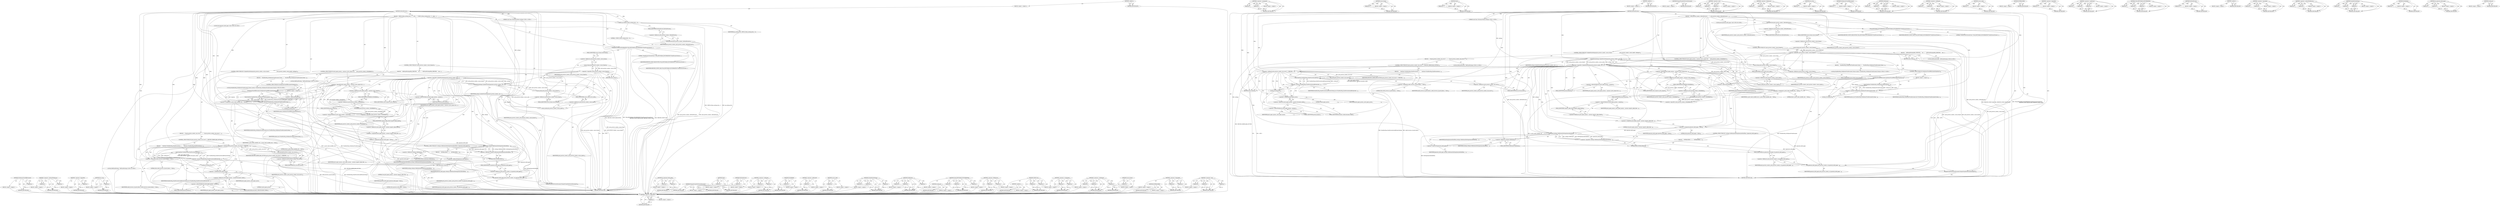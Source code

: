 digraph "&lt;operator&gt;.new" {
vulnerable_236 [label=<(METHOD,&lt;operator&gt;.addressOf)>];
vulnerable_237 [label=<(PARAM,p1)>];
vulnerable_238 [label=<(BLOCK,&lt;empty&gt;,&lt;empty&gt;)>];
vulnerable_239 [label=<(METHOD_RETURN,ANY)>];
vulnerable_218 [label=<(METHOD,&lt;operator&gt;.assignment)>];
vulnerable_219 [label=<(PARAM,p1)>];
vulnerable_220 [label=<(PARAM,p2)>];
vulnerable_221 [label=<(BLOCK,&lt;empty&gt;,&lt;empty&gt;)>];
vulnerable_222 [label=<(METHOD_RETURN,ANY)>];
vulnerable_171 [label=<(METHOD,source_frame)>];
vulnerable_172 [label=<(PARAM,p1)>];
vulnerable_173 [label=<(BLOCK,&lt;empty&gt;,&lt;empty&gt;)>];
vulnerable_174 [label=<(METHOD_RETURN,ANY)>];
vulnerable_194 [label=<(METHOD,Send)>];
vulnerable_195 [label=<(PARAM,p1)>];
vulnerable_196 [label=<(BLOCK,&lt;empty&gt;,&lt;empty&gt;)>];
vulnerable_197 [label=<(METHOD_RETURN,ANY)>];
vulnerable_6 [label=<(METHOD,&lt;global&gt;)<SUB>1</SUB>>];
vulnerable_7 [label=<(BLOCK,&lt;empty&gt;,&lt;empty&gt;)<SUB>1</SUB>>];
vulnerable_8 [label=<(METHOD,OnPrintPreview)<SUB>1</SUB>>];
vulnerable_9 [label="<(PARAM,const base::DictionaryValue&amp; settings)<SUB>1</SUB>>"];
vulnerable_10 [label=<(BLOCK,{
   print_preview_context_.OnPrintPreview();
 ...,{
   print_preview_context_.OnPrintPreview();
 ...)<SUB>1</SUB>>];
vulnerable_11 [label=<(OnPrintPreview,print_preview_context_.OnPrintPreview())<SUB>2</SUB>>];
vulnerable_12 [label=<(&lt;operator&gt;.fieldAccess,print_preview_context_.OnPrintPreview)<SUB>2</SUB>>];
vulnerable_13 [label=<(IDENTIFIER,print_preview_context_,print_preview_context_.OnPrintPreview())<SUB>2</SUB>>];
vulnerable_14 [label=<(FIELD_IDENTIFIER,OnPrintPreview,OnPrintPreview)<SUB>2</SUB>>];
vulnerable_15 [label=<(UMA_HISTOGRAM_ENUMERATION,UMA_HISTOGRAM_ENUMERATION(&quot;PrintPreview.Preview...)<SUB>4</SUB>>];
vulnerable_16 [label=<(LITERAL,&quot;PrintPreview.PreviewEvent&quot;,UMA_HISTOGRAM_ENUMERATION(&quot;PrintPreview.Preview...)<SUB>4</SUB>>];
vulnerable_17 [label=<(IDENTIFIER,PREVIEW_EVENT_REQUESTED,UMA_HISTOGRAM_ENUMERATION(&quot;PrintPreview.Preview...)<SUB>5</SUB>>];
vulnerable_18 [label=<(IDENTIFIER,PREVIEW_EVENT_MAX,UMA_HISTOGRAM_ENUMERATION(&quot;PrintPreview.Preview...)<SUB>5</SUB>>];
vulnerable_19 [label=<(CONTROL_STRUCTURE,IF,if (!print_preview_context_.source_frame()))<SUB>7</SUB>>];
vulnerable_20 [label=<(&lt;operator&gt;.logicalNot,!print_preview_context_.source_frame())<SUB>7</SUB>>];
vulnerable_21 [label=<(source_frame,print_preview_context_.source_frame())<SUB>7</SUB>>];
vulnerable_22 [label=<(&lt;operator&gt;.fieldAccess,print_preview_context_.source_frame)<SUB>7</SUB>>];
vulnerable_23 [label=<(IDENTIFIER,print_preview_context_,print_preview_context_.source_frame())<SUB>7</SUB>>];
vulnerable_24 [label=<(FIELD_IDENTIFIER,source_frame,source_frame)<SUB>7</SUB>>];
vulnerable_25 [label=<(BLOCK,{
    DidFinishPrinting(FAIL_PREVIEW);
    retu...,{
    DidFinishPrinting(FAIL_PREVIEW);
    retu...)<SUB>7</SUB>>];
vulnerable_26 [label="<(LOCAL,DidFinishPrinting : DidFinishPrinting)<SUB>8</SUB>>"];
vulnerable_27 [label=<(RETURN,return;,return;)<SUB>9</SUB>>];
vulnerable_28 [label=<(CONTROL_STRUCTURE,IF,if (!UpdatePrintSettings(print_preview_context_.source_frame(),
                           print_preview_context_.source_node(), settings)))<SUB>12</SUB>>];
vulnerable_29 [label=<(&lt;operator&gt;.logicalNot,!UpdatePrintSettings(print_preview_context_.sou...)<SUB>12</SUB>>];
vulnerable_30 [label=<(UpdatePrintSettings,UpdatePrintSettings(print_preview_context_.sour...)<SUB>12</SUB>>];
vulnerable_31 [label=<(source_frame,print_preview_context_.source_frame())<SUB>12</SUB>>];
vulnerable_32 [label=<(&lt;operator&gt;.fieldAccess,print_preview_context_.source_frame)<SUB>12</SUB>>];
vulnerable_33 [label=<(IDENTIFIER,print_preview_context_,print_preview_context_.source_frame())<SUB>12</SUB>>];
vulnerable_34 [label=<(FIELD_IDENTIFIER,source_frame,source_frame)<SUB>12</SUB>>];
vulnerable_35 [label=<(source_node,print_preview_context_.source_node())<SUB>13</SUB>>];
vulnerable_36 [label=<(&lt;operator&gt;.fieldAccess,print_preview_context_.source_node)<SUB>13</SUB>>];
vulnerable_37 [label=<(IDENTIFIER,print_preview_context_,print_preview_context_.source_node())<SUB>13</SUB>>];
vulnerable_38 [label=<(FIELD_IDENTIFIER,source_node,source_node)<SUB>13</SUB>>];
vulnerable_39 [label=<(IDENTIFIER,settings,UpdatePrintSettings(print_preview_context_.sour...)<SUB>13</SUB>>];
vulnerable_40 [label=<(BLOCK,{
    if (print_preview_context_.last_error() !...,{
    if (print_preview_context_.last_error() !...)<SUB>13</SUB>>];
vulnerable_41 [label=<(CONTROL_STRUCTURE,IF,if (print_preview_context_.last_error() != PREVIEW_ERROR_BAD_SETTING))<SUB>14</SUB>>];
vulnerable_42 [label=<(&lt;operator&gt;.notEquals,print_preview_context_.last_error() != PREVIEW_...)<SUB>14</SUB>>];
vulnerable_43 [label=<(last_error,print_preview_context_.last_error())<SUB>14</SUB>>];
vulnerable_44 [label=<(&lt;operator&gt;.fieldAccess,print_preview_context_.last_error)<SUB>14</SUB>>];
vulnerable_45 [label=<(IDENTIFIER,print_preview_context_,print_preview_context_.last_error())<SUB>14</SUB>>];
vulnerable_46 [label=<(FIELD_IDENTIFIER,last_error,last_error)<SUB>14</SUB>>];
vulnerable_47 [label=<(IDENTIFIER,PREVIEW_ERROR_BAD_SETTING,print_preview_context_.last_error() != PREVIEW_...)<SUB>14</SUB>>];
vulnerable_48 [label=<(BLOCK,{
      Send(new PrintHostMsg_PrintPreviewInval...,{
      Send(new PrintHostMsg_PrintPreviewInval...)<SUB>14</SUB>>];
vulnerable_49 [label=<(Send,Send(new PrintHostMsg_PrintPreviewInvalidPrinte...)<SUB>15</SUB>>];
vulnerable_50 [label=<(&lt;operator&gt;.new,new PrintHostMsg_PrintPreviewInvalidPrinterSett...)<SUB>15</SUB>>];
vulnerable_51 [label=<(IDENTIFIER,PrintHostMsg_PrintPreviewInvalidPrinterSettings,new PrintHostMsg_PrintPreviewInvalidPrinterSett...)<SUB>15</SUB>>];
vulnerable_52 [label=<(routing_id,routing_id())<SUB>16</SUB>>];
vulnerable_53 [label=<(&lt;operator&gt;.conditional,print_pages_params_
                           ...)<SUB>16</SUB>>];
vulnerable_54 [label=<(IDENTIFIER,print_pages_params_,print_pages_params_
                           ...)<SUB>16</SUB>>];
vulnerable_55 [label=<(&lt;operator&gt;.fieldAccess,print_pages_params_-&gt;params.document_cookie)<SUB>17</SUB>>];
vulnerable_56 [label=<(&lt;operator&gt;.indirectFieldAccess,print_pages_params_-&gt;params)<SUB>17</SUB>>];
vulnerable_57 [label=<(IDENTIFIER,print_pages_params_,print_pages_params_
                           ...)<SUB>17</SUB>>];
vulnerable_58 [label=<(FIELD_IDENTIFIER,params,params)<SUB>17</SUB>>];
vulnerable_59 [label=<(FIELD_IDENTIFIER,document_cookie,document_cookie)<SUB>17</SUB>>];
vulnerable_60 [label=<(LITERAL,0,print_pages_params_
                           ...)<SUB>18</SUB>>];
vulnerable_61 [label=<(&lt;operator&gt;.assignment,notify_browser_of_print_failure_ = false)<SUB>19</SUB>>];
vulnerable_62 [label=<(IDENTIFIER,notify_browser_of_print_failure_,notify_browser_of_print_failure_ = false)<SUB>19</SUB>>];
vulnerable_63 [label=<(LITERAL,false,notify_browser_of_print_failure_ = false)<SUB>19</SUB>>];
vulnerable_64 [label="<(LOCAL,DidFinishPrinting : DidFinishPrinting)<SUB>21</SUB>>"];
vulnerable_65 [label=<(RETURN,return;,return;)<SUB>22</SUB>>];
vulnerable_66 [label=<(CONTROL_STRUCTURE,IF,if (print_pages_params_-&gt;params.is_first_request &amp;&amp;
      !print_preview_context_.IsModifiable()))<SUB>25</SUB>>];
vulnerable_67 [label=<(&lt;operator&gt;.logicalAnd,print_pages_params_-&gt;params.is_first_request &amp;&amp;...)<SUB>25</SUB>>];
vulnerable_68 [label=<(&lt;operator&gt;.fieldAccess,print_pages_params_-&gt;params.is_first_request)<SUB>25</SUB>>];
vulnerable_69 [label=<(&lt;operator&gt;.indirectFieldAccess,print_pages_params_-&gt;params)<SUB>25</SUB>>];
vulnerable_70 [label=<(IDENTIFIER,print_pages_params_,print_pages_params_-&gt;params.is_first_request &amp;&amp;...)<SUB>25</SUB>>];
vulnerable_71 [label=<(FIELD_IDENTIFIER,params,params)<SUB>25</SUB>>];
vulnerable_72 [label=<(FIELD_IDENTIFIER,is_first_request,is_first_request)<SUB>25</SUB>>];
vulnerable_73 [label=<(&lt;operator&gt;.logicalNot,!print_preview_context_.IsModifiable())<SUB>26</SUB>>];
vulnerable_74 [label=<(IsModifiable,print_preview_context_.IsModifiable())<SUB>26</SUB>>];
vulnerable_75 [label=<(&lt;operator&gt;.fieldAccess,print_preview_context_.IsModifiable)<SUB>26</SUB>>];
vulnerable_76 [label=<(IDENTIFIER,print_preview_context_,print_preview_context_.IsModifiable())<SUB>26</SUB>>];
vulnerable_77 [label=<(FIELD_IDENTIFIER,IsModifiable,IsModifiable)<SUB>26</SUB>>];
vulnerable_78 [label=<(BLOCK,{
    PrintHostMsg_SetOptionsFromDocument_Param...,{
    PrintHostMsg_SetOptionsFromDocument_Param...)<SUB>26</SUB>>];
vulnerable_79 [label="<(LOCAL,PrintHostMsg_SetOptionsFromDocument_Params options: PrintHostMsg_SetOptionsFromDocument_Params)<SUB>27</SUB>>"];
vulnerable_80 [label=<(CONTROL_STRUCTURE,IF,if (SetOptionsFromPdfDocument(&amp;options)))<SUB>28</SUB>>];
vulnerable_81 [label=<(SetOptionsFromPdfDocument,SetOptionsFromPdfDocument(&amp;options))<SUB>28</SUB>>];
vulnerable_82 [label=<(&lt;operator&gt;.addressOf,&amp;options)<SUB>28</SUB>>];
vulnerable_83 [label=<(IDENTIFIER,options,SetOptionsFromPdfDocument(&amp;options))<SUB>28</SUB>>];
vulnerable_84 [label=<(BLOCK,&lt;empty&gt;,&lt;empty&gt;)<SUB>29</SUB>>];
vulnerable_85 [label=<(Send,Send(new PrintHostMsg_SetOptionsFromDocument(ro...)<SUB>29</SUB>>];
vulnerable_86 [label=<(&lt;operator&gt;.new,new PrintHostMsg_SetOptionsFromDocument(routing...)<SUB>29</SUB>>];
vulnerable_87 [label=<(IDENTIFIER,PrintHostMsg_SetOptionsFromDocument,new PrintHostMsg_SetOptionsFromDocument(routing...)<SUB>29</SUB>>];
vulnerable_88 [label=<(routing_id,routing_id())<SUB>29</SUB>>];
vulnerable_89 [label=<(IDENTIFIER,options,new PrintHostMsg_SetOptionsFromDocument(routing...)<SUB>29</SUB>>];
vulnerable_90 [label=<(&lt;operator&gt;.assignment,is_print_ready_metafile_sent_ = false)<SUB>32</SUB>>];
vulnerable_91 [label=<(IDENTIFIER,is_print_ready_metafile_sent_,is_print_ready_metafile_sent_ = false)<SUB>32</SUB>>];
vulnerable_92 [label=<(LITERAL,false,is_print_ready_metafile_sent_ = false)<SUB>32</SUB>>];
vulnerable_93 [label=<(&lt;operator&gt;.assignment,print_pages_params_-&gt;params.supports_alpha_blen...)<SUB>34</SUB>>];
vulnerable_94 [label=<(&lt;operator&gt;.fieldAccess,print_pages_params_-&gt;params.supports_alpha_blend)<SUB>34</SUB>>];
vulnerable_95 [label=<(&lt;operator&gt;.indirectFieldAccess,print_pages_params_-&gt;params)<SUB>34</SUB>>];
vulnerable_96 [label=<(IDENTIFIER,print_pages_params_,print_pages_params_-&gt;params.supports_alpha_blen...)<SUB>34</SUB>>];
vulnerable_97 [label=<(FIELD_IDENTIFIER,params,params)<SUB>34</SUB>>];
vulnerable_98 [label=<(FIELD_IDENTIFIER,supports_alpha_blend,supports_alpha_blend)<SUB>34</SUB>>];
vulnerable_99 [label=<(LITERAL,true,print_pages_params_-&gt;params.supports_alpha_blen...)<SUB>34</SUB>>];
vulnerable_100 [label="<(LOCAL,bool generate_draft_pages: bool)<SUB>36</SUB>>"];
vulnerable_101 [label=<(&lt;operator&gt;.assignment,generate_draft_pages = false)<SUB>36</SUB>>];
vulnerable_102 [label=<(IDENTIFIER,generate_draft_pages,generate_draft_pages = false)<SUB>36</SUB>>];
vulnerable_103 [label=<(LITERAL,false,generate_draft_pages = false)<SUB>36</SUB>>];
vulnerable_104 [label=<(CONTROL_STRUCTURE,IF,if (!settings.GetBoolean(kSettingGenerateDraftData, &amp;generate_draft_pages)))<SUB>37</SUB>>];
vulnerable_105 [label=<(&lt;operator&gt;.logicalNot,!settings.GetBoolean(kSettingGenerateDraftData,...)<SUB>37</SUB>>];
vulnerable_106 [label=<(GetBoolean,settings.GetBoolean(kSettingGenerateDraftData, ...)<SUB>37</SUB>>];
vulnerable_107 [label=<(&lt;operator&gt;.fieldAccess,settings.GetBoolean)<SUB>37</SUB>>];
vulnerable_108 [label=<(IDENTIFIER,settings,settings.GetBoolean(kSettingGenerateDraftData, ...)<SUB>37</SUB>>];
vulnerable_109 [label=<(FIELD_IDENTIFIER,GetBoolean,GetBoolean)<SUB>37</SUB>>];
vulnerable_110 [label=<(IDENTIFIER,kSettingGenerateDraftData,settings.GetBoolean(kSettingGenerateDraftData, ...)<SUB>37</SUB>>];
vulnerable_111 [label=<(&lt;operator&gt;.addressOf,&amp;generate_draft_pages)<SUB>37</SUB>>];
vulnerable_112 [label=<(IDENTIFIER,generate_draft_pages,settings.GetBoolean(kSettingGenerateDraftData, ...)<SUB>37</SUB>>];
vulnerable_113 [label=<(BLOCK,{
    NOTREACHED();
  },{
    NOTREACHED();
  })<SUB>37</SUB>>];
vulnerable_114 [label=<(NOTREACHED,NOTREACHED())<SUB>38</SUB>>];
vulnerable_115 [label=<(set_generate_draft_pages,print_preview_context_.set_generate_draft_pages...)<SUB>40</SUB>>];
vulnerable_116 [label=<(&lt;operator&gt;.fieldAccess,print_preview_context_.set_generate_draft_pages)<SUB>40</SUB>>];
vulnerable_117 [label=<(IDENTIFIER,print_preview_context_,print_preview_context_.set_generate_draft_pages...)<SUB>40</SUB>>];
vulnerable_118 [label=<(FIELD_IDENTIFIER,set_generate_draft_pages,set_generate_draft_pages)<SUB>40</SUB>>];
vulnerable_119 [label=<(IDENTIFIER,generate_draft_pages,print_preview_context_.set_generate_draft_pages...)<SUB>40</SUB>>];
vulnerable_120 [label=<(PrepareFrameForPreviewDocument,PrepareFrameForPreviewDocument())<SUB>42</SUB>>];
vulnerable_121 [label=<(METHOD_RETURN,void)<SUB>1</SUB>>];
vulnerable_123 [label=<(METHOD_RETURN,ANY)<SUB>1</SUB>>];
vulnerable_254 [label=<(METHOD,PrepareFrameForPreviewDocument)>];
vulnerable_255 [label=<(BLOCK,&lt;empty&gt;,&lt;empty&gt;)>];
vulnerable_256 [label=<(METHOD_RETURN,ANY)>];
vulnerable_198 [label=<(METHOD,&lt;operator&gt;.new)>];
vulnerable_199 [label=<(PARAM,p1)>];
vulnerable_200 [label=<(PARAM,p2)>];
vulnerable_201 [label=<(PARAM,p3)>];
vulnerable_202 [label=<(BLOCK,&lt;empty&gt;,&lt;empty&gt;)>];
vulnerable_203 [label=<(METHOD_RETURN,ANY)>];
vulnerable_156 [label=<(METHOD,&lt;operator&gt;.fieldAccess)>];
vulnerable_157 [label=<(PARAM,p1)>];
vulnerable_158 [label=<(PARAM,p2)>];
vulnerable_159 [label=<(BLOCK,&lt;empty&gt;,&lt;empty&gt;)>];
vulnerable_160 [label=<(METHOD_RETURN,ANY)>];
vulnerable_190 [label=<(METHOD,last_error)>];
vulnerable_191 [label=<(PARAM,p1)>];
vulnerable_192 [label=<(BLOCK,&lt;empty&gt;,&lt;empty&gt;)>];
vulnerable_193 [label=<(METHOD_RETURN,ANY)>];
vulnerable_232 [label=<(METHOD,SetOptionsFromPdfDocument)>];
vulnerable_233 [label=<(PARAM,p1)>];
vulnerable_234 [label=<(BLOCK,&lt;empty&gt;,&lt;empty&gt;)>];
vulnerable_235 [label=<(METHOD_RETURN,ANY)>];
vulnerable_240 [label=<(METHOD,GetBoolean)>];
vulnerable_241 [label=<(PARAM,p1)>];
vulnerable_242 [label=<(PARAM,p2)>];
vulnerable_243 [label=<(PARAM,p3)>];
vulnerable_244 [label=<(BLOCK,&lt;empty&gt;,&lt;empty&gt;)>];
vulnerable_245 [label=<(METHOD_RETURN,ANY)>];
vulnerable_185 [label=<(METHOD,&lt;operator&gt;.notEquals)>];
vulnerable_186 [label=<(PARAM,p1)>];
vulnerable_187 [label=<(PARAM,p2)>];
vulnerable_188 [label=<(BLOCK,&lt;empty&gt;,&lt;empty&gt;)>];
vulnerable_189 [label=<(METHOD_RETURN,ANY)>];
vulnerable_181 [label=<(METHOD,source_node)>];
vulnerable_182 [label=<(PARAM,p1)>];
vulnerable_183 [label=<(BLOCK,&lt;empty&gt;,&lt;empty&gt;)>];
vulnerable_184 [label=<(METHOD_RETURN,ANY)>];
vulnerable_246 [label=<(METHOD,NOTREACHED)>];
vulnerable_247 [label=<(BLOCK,&lt;empty&gt;,&lt;empty&gt;)>];
vulnerable_248 [label=<(METHOD_RETURN,ANY)>];
vulnerable_167 [label=<(METHOD,&lt;operator&gt;.logicalNot)>];
vulnerable_168 [label=<(PARAM,p1)>];
vulnerable_169 [label=<(BLOCK,&lt;empty&gt;,&lt;empty&gt;)>];
vulnerable_170 [label=<(METHOD_RETURN,ANY)>];
vulnerable_207 [label=<(METHOD,&lt;operator&gt;.conditional)>];
vulnerable_208 [label=<(PARAM,p1)>];
vulnerable_209 [label=<(PARAM,p2)>];
vulnerable_210 [label=<(PARAM,p3)>];
vulnerable_211 [label=<(BLOCK,&lt;empty&gt;,&lt;empty&gt;)>];
vulnerable_212 [label=<(METHOD_RETURN,ANY)>];
vulnerable_161 [label=<(METHOD,UMA_HISTOGRAM_ENUMERATION)>];
vulnerable_162 [label=<(PARAM,p1)>];
vulnerable_163 [label=<(PARAM,p2)>];
vulnerable_164 [label=<(PARAM,p3)>];
vulnerable_165 [label=<(BLOCK,&lt;empty&gt;,&lt;empty&gt;)>];
vulnerable_166 [label=<(METHOD_RETURN,ANY)>];
vulnerable_152 [label=<(METHOD,OnPrintPreview)>];
vulnerable_153 [label=<(PARAM,p1)>];
vulnerable_154 [label=<(BLOCK,&lt;empty&gt;,&lt;empty&gt;)>];
vulnerable_155 [label=<(METHOD_RETURN,ANY)>];
vulnerable_146 [label=<(METHOD,&lt;global&gt;)<SUB>1</SUB>>];
vulnerable_147 [label=<(BLOCK,&lt;empty&gt;,&lt;empty&gt;)>];
vulnerable_148 [label=<(METHOD_RETURN,ANY)>];
vulnerable_223 [label=<(METHOD,&lt;operator&gt;.logicalAnd)>];
vulnerable_224 [label=<(PARAM,p1)>];
vulnerable_225 [label=<(PARAM,p2)>];
vulnerable_226 [label=<(BLOCK,&lt;empty&gt;,&lt;empty&gt;)>];
vulnerable_227 [label=<(METHOD_RETURN,ANY)>];
vulnerable_213 [label=<(METHOD,&lt;operator&gt;.indirectFieldAccess)>];
vulnerable_214 [label=<(PARAM,p1)>];
vulnerable_215 [label=<(PARAM,p2)>];
vulnerable_216 [label=<(BLOCK,&lt;empty&gt;,&lt;empty&gt;)>];
vulnerable_217 [label=<(METHOD_RETURN,ANY)>];
vulnerable_175 [label=<(METHOD,UpdatePrintSettings)>];
vulnerable_176 [label=<(PARAM,p1)>];
vulnerable_177 [label=<(PARAM,p2)>];
vulnerable_178 [label=<(PARAM,p3)>];
vulnerable_179 [label=<(BLOCK,&lt;empty&gt;,&lt;empty&gt;)>];
vulnerable_180 [label=<(METHOD_RETURN,ANY)>];
vulnerable_228 [label=<(METHOD,IsModifiable)>];
vulnerable_229 [label=<(PARAM,p1)>];
vulnerable_230 [label=<(BLOCK,&lt;empty&gt;,&lt;empty&gt;)>];
vulnerable_231 [label=<(METHOD_RETURN,ANY)>];
vulnerable_249 [label=<(METHOD,set_generate_draft_pages)>];
vulnerable_250 [label=<(PARAM,p1)>];
vulnerable_251 [label=<(PARAM,p2)>];
vulnerable_252 [label=<(BLOCK,&lt;empty&gt;,&lt;empty&gt;)>];
vulnerable_253 [label=<(METHOD_RETURN,ANY)>];
vulnerable_204 [label=<(METHOD,routing_id)>];
vulnerable_205 [label=<(BLOCK,&lt;empty&gt;,&lt;empty&gt;)>];
vulnerable_206 [label=<(METHOD_RETURN,ANY)>];
fixed_240 [label=<(METHOD,SetOptionsFromPdfDocument)>];
fixed_241 [label=<(PARAM,p1)>];
fixed_242 [label=<(BLOCK,&lt;empty&gt;,&lt;empty&gt;)>];
fixed_243 [label=<(METHOD_RETURN,ANY)>];
fixed_221 [label=<(METHOD,&lt;operator&gt;.indirectFieldAccess)>];
fixed_222 [label=<(PARAM,p1)>];
fixed_223 [label=<(PARAM,p2)>];
fixed_224 [label=<(BLOCK,&lt;empty&gt;,&lt;empty&gt;)>];
fixed_225 [label=<(METHOD_RETURN,ANY)>];
fixed_175 [label=<(METHOD,&lt;operator&gt;.logicalNot)>];
fixed_176 [label=<(PARAM,p1)>];
fixed_177 [label=<(BLOCK,&lt;empty&gt;,&lt;empty&gt;)>];
fixed_178 [label=<(METHOD_RETURN,ANY)>];
fixed_198 [label=<(METHOD,last_error)>];
fixed_199 [label=<(PARAM,p1)>];
fixed_200 [label=<(BLOCK,&lt;empty&gt;,&lt;empty&gt;)>];
fixed_201 [label=<(METHOD_RETURN,ANY)>];
fixed_6 [label=<(METHOD,&lt;global&gt;)<SUB>1</SUB>>];
fixed_7 [label=<(BLOCK,&lt;empty&gt;,&lt;empty&gt;)<SUB>1</SUB>>];
fixed_8 [label=<(METHOD,OnPrintPreview)<SUB>1</SUB>>];
fixed_9 [label="<(PARAM,const base::DictionaryValue&amp; settings)<SUB>1</SUB>>"];
fixed_10 [label=<(BLOCK,{
  CHECK_LE(ipc_nesting_level_, 1);

   print_...,{
  CHECK_LE(ipc_nesting_level_, 1);

   print_...)<SUB>1</SUB>>];
fixed_11 [label=<(CHECK_LE,CHECK_LE(ipc_nesting_level_, 1))<SUB>2</SUB>>];
fixed_12 [label=<(IDENTIFIER,ipc_nesting_level_,CHECK_LE(ipc_nesting_level_, 1))<SUB>2</SUB>>];
fixed_13 [label=<(LITERAL,1,CHECK_LE(ipc_nesting_level_, 1))<SUB>2</SUB>>];
fixed_14 [label=<(OnPrintPreview,print_preview_context_.OnPrintPreview())<SUB>4</SUB>>];
fixed_15 [label=<(&lt;operator&gt;.fieldAccess,print_preview_context_.OnPrintPreview)<SUB>4</SUB>>];
fixed_16 [label=<(IDENTIFIER,print_preview_context_,print_preview_context_.OnPrintPreview())<SUB>4</SUB>>];
fixed_17 [label=<(FIELD_IDENTIFIER,OnPrintPreview,OnPrintPreview)<SUB>4</SUB>>];
fixed_18 [label=<(UMA_HISTOGRAM_ENUMERATION,UMA_HISTOGRAM_ENUMERATION(&quot;PrintPreview.Preview...)<SUB>6</SUB>>];
fixed_19 [label=<(LITERAL,&quot;PrintPreview.PreviewEvent&quot;,UMA_HISTOGRAM_ENUMERATION(&quot;PrintPreview.Preview...)<SUB>6</SUB>>];
fixed_20 [label=<(IDENTIFIER,PREVIEW_EVENT_REQUESTED,UMA_HISTOGRAM_ENUMERATION(&quot;PrintPreview.Preview...)<SUB>7</SUB>>];
fixed_21 [label=<(IDENTIFIER,PREVIEW_EVENT_MAX,UMA_HISTOGRAM_ENUMERATION(&quot;PrintPreview.Preview...)<SUB>7</SUB>>];
fixed_22 [label=<(CONTROL_STRUCTURE,IF,if (!print_preview_context_.source_frame()))<SUB>9</SUB>>];
fixed_23 [label=<(&lt;operator&gt;.logicalNot,!print_preview_context_.source_frame())<SUB>9</SUB>>];
fixed_24 [label=<(source_frame,print_preview_context_.source_frame())<SUB>9</SUB>>];
fixed_25 [label=<(&lt;operator&gt;.fieldAccess,print_preview_context_.source_frame)<SUB>9</SUB>>];
fixed_26 [label=<(IDENTIFIER,print_preview_context_,print_preview_context_.source_frame())<SUB>9</SUB>>];
fixed_27 [label=<(FIELD_IDENTIFIER,source_frame,source_frame)<SUB>9</SUB>>];
fixed_28 [label=<(BLOCK,{
    DidFinishPrinting(FAIL_PREVIEW);
    retu...,{
    DidFinishPrinting(FAIL_PREVIEW);
    retu...)<SUB>9</SUB>>];
fixed_29 [label="<(LOCAL,DidFinishPrinting : DidFinishPrinting)<SUB>10</SUB>>"];
fixed_30 [label=<(RETURN,return;,return;)<SUB>11</SUB>>];
fixed_31 [label=<(CONTROL_STRUCTURE,IF,if (!UpdatePrintSettings(print_preview_context_.source_frame(),
                           print_preview_context_.source_node(), settings)))<SUB>14</SUB>>];
fixed_32 [label=<(&lt;operator&gt;.logicalNot,!UpdatePrintSettings(print_preview_context_.sou...)<SUB>14</SUB>>];
fixed_33 [label=<(UpdatePrintSettings,UpdatePrintSettings(print_preview_context_.sour...)<SUB>14</SUB>>];
fixed_34 [label=<(source_frame,print_preview_context_.source_frame())<SUB>14</SUB>>];
fixed_35 [label=<(&lt;operator&gt;.fieldAccess,print_preview_context_.source_frame)<SUB>14</SUB>>];
fixed_36 [label=<(IDENTIFIER,print_preview_context_,print_preview_context_.source_frame())<SUB>14</SUB>>];
fixed_37 [label=<(FIELD_IDENTIFIER,source_frame,source_frame)<SUB>14</SUB>>];
fixed_38 [label=<(source_node,print_preview_context_.source_node())<SUB>15</SUB>>];
fixed_39 [label=<(&lt;operator&gt;.fieldAccess,print_preview_context_.source_node)<SUB>15</SUB>>];
fixed_40 [label=<(IDENTIFIER,print_preview_context_,print_preview_context_.source_node())<SUB>15</SUB>>];
fixed_41 [label=<(FIELD_IDENTIFIER,source_node,source_node)<SUB>15</SUB>>];
fixed_42 [label=<(IDENTIFIER,settings,UpdatePrintSettings(print_preview_context_.sour...)<SUB>15</SUB>>];
fixed_43 [label=<(BLOCK,{
    if (print_preview_context_.last_error() !...,{
    if (print_preview_context_.last_error() !...)<SUB>15</SUB>>];
fixed_44 [label=<(CONTROL_STRUCTURE,IF,if (print_preview_context_.last_error() != PREVIEW_ERROR_BAD_SETTING))<SUB>16</SUB>>];
fixed_45 [label=<(&lt;operator&gt;.notEquals,print_preview_context_.last_error() != PREVIEW_...)<SUB>16</SUB>>];
fixed_46 [label=<(last_error,print_preview_context_.last_error())<SUB>16</SUB>>];
fixed_47 [label=<(&lt;operator&gt;.fieldAccess,print_preview_context_.last_error)<SUB>16</SUB>>];
fixed_48 [label=<(IDENTIFIER,print_preview_context_,print_preview_context_.last_error())<SUB>16</SUB>>];
fixed_49 [label=<(FIELD_IDENTIFIER,last_error,last_error)<SUB>16</SUB>>];
fixed_50 [label=<(IDENTIFIER,PREVIEW_ERROR_BAD_SETTING,print_preview_context_.last_error() != PREVIEW_...)<SUB>16</SUB>>];
fixed_51 [label=<(BLOCK,{
      Send(new PrintHostMsg_PrintPreviewInval...,{
      Send(new PrintHostMsg_PrintPreviewInval...)<SUB>16</SUB>>];
fixed_52 [label=<(Send,Send(new PrintHostMsg_PrintPreviewInvalidPrinte...)<SUB>17</SUB>>];
fixed_53 [label=<(&lt;operator&gt;.new,new PrintHostMsg_PrintPreviewInvalidPrinterSett...)<SUB>17</SUB>>];
fixed_54 [label=<(IDENTIFIER,PrintHostMsg_PrintPreviewInvalidPrinterSettings,new PrintHostMsg_PrintPreviewInvalidPrinterSett...)<SUB>17</SUB>>];
fixed_55 [label=<(routing_id,routing_id())<SUB>18</SUB>>];
fixed_56 [label=<(&lt;operator&gt;.conditional,print_pages_params_
                           ...)<SUB>18</SUB>>];
fixed_57 [label=<(IDENTIFIER,print_pages_params_,print_pages_params_
                           ...)<SUB>18</SUB>>];
fixed_58 [label=<(&lt;operator&gt;.fieldAccess,print_pages_params_-&gt;params.document_cookie)<SUB>19</SUB>>];
fixed_59 [label=<(&lt;operator&gt;.indirectFieldAccess,print_pages_params_-&gt;params)<SUB>19</SUB>>];
fixed_60 [label=<(IDENTIFIER,print_pages_params_,print_pages_params_
                           ...)<SUB>19</SUB>>];
fixed_61 [label=<(FIELD_IDENTIFIER,params,params)<SUB>19</SUB>>];
fixed_62 [label=<(FIELD_IDENTIFIER,document_cookie,document_cookie)<SUB>19</SUB>>];
fixed_63 [label=<(LITERAL,0,print_pages_params_
                           ...)<SUB>20</SUB>>];
fixed_64 [label=<(&lt;operator&gt;.assignment,notify_browser_of_print_failure_ = false)<SUB>21</SUB>>];
fixed_65 [label=<(IDENTIFIER,notify_browser_of_print_failure_,notify_browser_of_print_failure_ = false)<SUB>21</SUB>>];
fixed_66 [label=<(LITERAL,false,notify_browser_of_print_failure_ = false)<SUB>21</SUB>>];
fixed_67 [label="<(LOCAL,DidFinishPrinting : DidFinishPrinting)<SUB>23</SUB>>"];
fixed_68 [label=<(RETURN,return;,return;)<SUB>24</SUB>>];
fixed_69 [label=<(CONTROL_STRUCTURE,IF,if (print_pages_params_-&gt;params.is_first_request &amp;&amp;
      !print_preview_context_.IsModifiable()))<SUB>27</SUB>>];
fixed_70 [label=<(&lt;operator&gt;.logicalAnd,print_pages_params_-&gt;params.is_first_request &amp;&amp;...)<SUB>27</SUB>>];
fixed_71 [label=<(&lt;operator&gt;.fieldAccess,print_pages_params_-&gt;params.is_first_request)<SUB>27</SUB>>];
fixed_72 [label=<(&lt;operator&gt;.indirectFieldAccess,print_pages_params_-&gt;params)<SUB>27</SUB>>];
fixed_73 [label=<(IDENTIFIER,print_pages_params_,print_pages_params_-&gt;params.is_first_request &amp;&amp;...)<SUB>27</SUB>>];
fixed_74 [label=<(FIELD_IDENTIFIER,params,params)<SUB>27</SUB>>];
fixed_75 [label=<(FIELD_IDENTIFIER,is_first_request,is_first_request)<SUB>27</SUB>>];
fixed_76 [label=<(&lt;operator&gt;.logicalNot,!print_preview_context_.IsModifiable())<SUB>28</SUB>>];
fixed_77 [label=<(IsModifiable,print_preview_context_.IsModifiable())<SUB>28</SUB>>];
fixed_78 [label=<(&lt;operator&gt;.fieldAccess,print_preview_context_.IsModifiable)<SUB>28</SUB>>];
fixed_79 [label=<(IDENTIFIER,print_preview_context_,print_preview_context_.IsModifiable())<SUB>28</SUB>>];
fixed_80 [label=<(FIELD_IDENTIFIER,IsModifiable,IsModifiable)<SUB>28</SUB>>];
fixed_81 [label=<(BLOCK,{
    PrintHostMsg_SetOptionsFromDocument_Param...,{
    PrintHostMsg_SetOptionsFromDocument_Param...)<SUB>28</SUB>>];
fixed_82 [label="<(LOCAL,PrintHostMsg_SetOptionsFromDocument_Params options: PrintHostMsg_SetOptionsFromDocument_Params)<SUB>29</SUB>>"];
fixed_83 [label=<(CONTROL_STRUCTURE,IF,if (SetOptionsFromPdfDocument(&amp;options)))<SUB>30</SUB>>];
fixed_84 [label=<(SetOptionsFromPdfDocument,SetOptionsFromPdfDocument(&amp;options))<SUB>30</SUB>>];
fixed_85 [label=<(&lt;operator&gt;.addressOf,&amp;options)<SUB>30</SUB>>];
fixed_86 [label=<(IDENTIFIER,options,SetOptionsFromPdfDocument(&amp;options))<SUB>30</SUB>>];
fixed_87 [label=<(BLOCK,&lt;empty&gt;,&lt;empty&gt;)<SUB>31</SUB>>];
fixed_88 [label=<(Send,Send(new PrintHostMsg_SetOptionsFromDocument(ro...)<SUB>31</SUB>>];
fixed_89 [label=<(&lt;operator&gt;.new,new PrintHostMsg_SetOptionsFromDocument(routing...)<SUB>31</SUB>>];
fixed_90 [label=<(IDENTIFIER,PrintHostMsg_SetOptionsFromDocument,new PrintHostMsg_SetOptionsFromDocument(routing...)<SUB>31</SUB>>];
fixed_91 [label=<(routing_id,routing_id())<SUB>31</SUB>>];
fixed_92 [label=<(IDENTIFIER,options,new PrintHostMsg_SetOptionsFromDocument(routing...)<SUB>31</SUB>>];
fixed_93 [label=<(&lt;operator&gt;.assignment,is_print_ready_metafile_sent_ = false)<SUB>34</SUB>>];
fixed_94 [label=<(IDENTIFIER,is_print_ready_metafile_sent_,is_print_ready_metafile_sent_ = false)<SUB>34</SUB>>];
fixed_95 [label=<(LITERAL,false,is_print_ready_metafile_sent_ = false)<SUB>34</SUB>>];
fixed_96 [label=<(&lt;operator&gt;.assignment,print_pages_params_-&gt;params.supports_alpha_blen...)<SUB>36</SUB>>];
fixed_97 [label=<(&lt;operator&gt;.fieldAccess,print_pages_params_-&gt;params.supports_alpha_blend)<SUB>36</SUB>>];
fixed_98 [label=<(&lt;operator&gt;.indirectFieldAccess,print_pages_params_-&gt;params)<SUB>36</SUB>>];
fixed_99 [label=<(IDENTIFIER,print_pages_params_,print_pages_params_-&gt;params.supports_alpha_blen...)<SUB>36</SUB>>];
fixed_100 [label=<(FIELD_IDENTIFIER,params,params)<SUB>36</SUB>>];
fixed_101 [label=<(FIELD_IDENTIFIER,supports_alpha_blend,supports_alpha_blend)<SUB>36</SUB>>];
fixed_102 [label=<(LITERAL,true,print_pages_params_-&gt;params.supports_alpha_blen...)<SUB>36</SUB>>];
fixed_103 [label="<(LOCAL,bool generate_draft_pages: bool)<SUB>38</SUB>>"];
fixed_104 [label=<(&lt;operator&gt;.assignment,generate_draft_pages = false)<SUB>38</SUB>>];
fixed_105 [label=<(IDENTIFIER,generate_draft_pages,generate_draft_pages = false)<SUB>38</SUB>>];
fixed_106 [label=<(LITERAL,false,generate_draft_pages = false)<SUB>38</SUB>>];
fixed_107 [label=<(CONTROL_STRUCTURE,IF,if (!settings.GetBoolean(kSettingGenerateDraftData, &amp;generate_draft_pages)))<SUB>39</SUB>>];
fixed_108 [label=<(&lt;operator&gt;.logicalNot,!settings.GetBoolean(kSettingGenerateDraftData,...)<SUB>39</SUB>>];
fixed_109 [label=<(GetBoolean,settings.GetBoolean(kSettingGenerateDraftData, ...)<SUB>39</SUB>>];
fixed_110 [label=<(&lt;operator&gt;.fieldAccess,settings.GetBoolean)<SUB>39</SUB>>];
fixed_111 [label=<(IDENTIFIER,settings,settings.GetBoolean(kSettingGenerateDraftData, ...)<SUB>39</SUB>>];
fixed_112 [label=<(FIELD_IDENTIFIER,GetBoolean,GetBoolean)<SUB>39</SUB>>];
fixed_113 [label=<(IDENTIFIER,kSettingGenerateDraftData,settings.GetBoolean(kSettingGenerateDraftData, ...)<SUB>39</SUB>>];
fixed_114 [label=<(&lt;operator&gt;.addressOf,&amp;generate_draft_pages)<SUB>39</SUB>>];
fixed_115 [label=<(IDENTIFIER,generate_draft_pages,settings.GetBoolean(kSettingGenerateDraftData, ...)<SUB>39</SUB>>];
fixed_116 [label=<(BLOCK,{
    NOTREACHED();
  },{
    NOTREACHED();
  })<SUB>39</SUB>>];
fixed_117 [label=<(NOTREACHED,NOTREACHED())<SUB>40</SUB>>];
fixed_118 [label=<(set_generate_draft_pages,print_preview_context_.set_generate_draft_pages...)<SUB>42</SUB>>];
fixed_119 [label=<(&lt;operator&gt;.fieldAccess,print_preview_context_.set_generate_draft_pages)<SUB>42</SUB>>];
fixed_120 [label=<(IDENTIFIER,print_preview_context_,print_preview_context_.set_generate_draft_pages...)<SUB>42</SUB>>];
fixed_121 [label=<(FIELD_IDENTIFIER,set_generate_draft_pages,set_generate_draft_pages)<SUB>42</SUB>>];
fixed_122 [label=<(IDENTIFIER,generate_draft_pages,print_preview_context_.set_generate_draft_pages...)<SUB>42</SUB>>];
fixed_123 [label=<(PrepareFrameForPreviewDocument,PrepareFrameForPreviewDocument())<SUB>44</SUB>>];
fixed_124 [label=<(METHOD_RETURN,void)<SUB>1</SUB>>];
fixed_126 [label=<(METHOD_RETURN,ANY)<SUB>1</SUB>>];
fixed_257 [label=<(METHOD,set_generate_draft_pages)>];
fixed_258 [label=<(PARAM,p1)>];
fixed_259 [label=<(PARAM,p2)>];
fixed_260 [label=<(BLOCK,&lt;empty&gt;,&lt;empty&gt;)>];
fixed_261 [label=<(METHOD_RETURN,ANY)>];
fixed_202 [label=<(METHOD,Send)>];
fixed_203 [label=<(PARAM,p1)>];
fixed_204 [label=<(BLOCK,&lt;empty&gt;,&lt;empty&gt;)>];
fixed_205 [label=<(METHOD_RETURN,ANY)>];
fixed_262 [label=<(METHOD,PrepareFrameForPreviewDocument)>];
fixed_263 [label=<(BLOCK,&lt;empty&gt;,&lt;empty&gt;)>];
fixed_264 [label=<(METHOD_RETURN,ANY)>];
fixed_160 [label=<(METHOD,OnPrintPreview)>];
fixed_161 [label=<(PARAM,p1)>];
fixed_162 [label=<(BLOCK,&lt;empty&gt;,&lt;empty&gt;)>];
fixed_163 [label=<(METHOD_RETURN,ANY)>];
fixed_193 [label=<(METHOD,&lt;operator&gt;.notEquals)>];
fixed_194 [label=<(PARAM,p1)>];
fixed_195 [label=<(PARAM,p2)>];
fixed_196 [label=<(BLOCK,&lt;empty&gt;,&lt;empty&gt;)>];
fixed_197 [label=<(METHOD_RETURN,ANY)>];
fixed_236 [label=<(METHOD,IsModifiable)>];
fixed_237 [label=<(PARAM,p1)>];
fixed_238 [label=<(BLOCK,&lt;empty&gt;,&lt;empty&gt;)>];
fixed_239 [label=<(METHOD_RETURN,ANY)>];
fixed_244 [label=<(METHOD,&lt;operator&gt;.addressOf)>];
fixed_245 [label=<(PARAM,p1)>];
fixed_246 [label=<(BLOCK,&lt;empty&gt;,&lt;empty&gt;)>];
fixed_247 [label=<(METHOD_RETURN,ANY)>];
fixed_189 [label=<(METHOD,source_node)>];
fixed_190 [label=<(PARAM,p1)>];
fixed_191 [label=<(BLOCK,&lt;empty&gt;,&lt;empty&gt;)>];
fixed_192 [label=<(METHOD_RETURN,ANY)>];
fixed_183 [label=<(METHOD,UpdatePrintSettings)>];
fixed_184 [label=<(PARAM,p1)>];
fixed_185 [label=<(PARAM,p2)>];
fixed_186 [label=<(PARAM,p3)>];
fixed_187 [label=<(BLOCK,&lt;empty&gt;,&lt;empty&gt;)>];
fixed_188 [label=<(METHOD_RETURN,ANY)>];
fixed_248 [label=<(METHOD,GetBoolean)>];
fixed_249 [label=<(PARAM,p1)>];
fixed_250 [label=<(PARAM,p2)>];
fixed_251 [label=<(PARAM,p3)>];
fixed_252 [label=<(BLOCK,&lt;empty&gt;,&lt;empty&gt;)>];
fixed_253 [label=<(METHOD_RETURN,ANY)>];
fixed_169 [label=<(METHOD,UMA_HISTOGRAM_ENUMERATION)>];
fixed_170 [label=<(PARAM,p1)>];
fixed_171 [label=<(PARAM,p2)>];
fixed_172 [label=<(PARAM,p3)>];
fixed_173 [label=<(BLOCK,&lt;empty&gt;,&lt;empty&gt;)>];
fixed_174 [label=<(METHOD_RETURN,ANY)>];
fixed_212 [label=<(METHOD,routing_id)>];
fixed_213 [label=<(BLOCK,&lt;empty&gt;,&lt;empty&gt;)>];
fixed_214 [label=<(METHOD_RETURN,ANY)>];
fixed_164 [label=<(METHOD,&lt;operator&gt;.fieldAccess)>];
fixed_165 [label=<(PARAM,p1)>];
fixed_166 [label=<(PARAM,p2)>];
fixed_167 [label=<(BLOCK,&lt;empty&gt;,&lt;empty&gt;)>];
fixed_168 [label=<(METHOD_RETURN,ANY)>];
fixed_155 [label=<(METHOD,CHECK_LE)>];
fixed_156 [label=<(PARAM,p1)>];
fixed_157 [label=<(PARAM,p2)>];
fixed_158 [label=<(BLOCK,&lt;empty&gt;,&lt;empty&gt;)>];
fixed_159 [label=<(METHOD_RETURN,ANY)>];
fixed_149 [label=<(METHOD,&lt;global&gt;)<SUB>1</SUB>>];
fixed_150 [label=<(BLOCK,&lt;empty&gt;,&lt;empty&gt;)>];
fixed_151 [label=<(METHOD_RETURN,ANY)>];
fixed_226 [label=<(METHOD,&lt;operator&gt;.assignment)>];
fixed_227 [label=<(PARAM,p1)>];
fixed_228 [label=<(PARAM,p2)>];
fixed_229 [label=<(BLOCK,&lt;empty&gt;,&lt;empty&gt;)>];
fixed_230 [label=<(METHOD_RETURN,ANY)>];
fixed_215 [label=<(METHOD,&lt;operator&gt;.conditional)>];
fixed_216 [label=<(PARAM,p1)>];
fixed_217 [label=<(PARAM,p2)>];
fixed_218 [label=<(PARAM,p3)>];
fixed_219 [label=<(BLOCK,&lt;empty&gt;,&lt;empty&gt;)>];
fixed_220 [label=<(METHOD_RETURN,ANY)>];
fixed_179 [label=<(METHOD,source_frame)>];
fixed_180 [label=<(PARAM,p1)>];
fixed_181 [label=<(BLOCK,&lt;empty&gt;,&lt;empty&gt;)>];
fixed_182 [label=<(METHOD_RETURN,ANY)>];
fixed_231 [label=<(METHOD,&lt;operator&gt;.logicalAnd)>];
fixed_232 [label=<(PARAM,p1)>];
fixed_233 [label=<(PARAM,p2)>];
fixed_234 [label=<(BLOCK,&lt;empty&gt;,&lt;empty&gt;)>];
fixed_235 [label=<(METHOD_RETURN,ANY)>];
fixed_254 [label=<(METHOD,NOTREACHED)>];
fixed_255 [label=<(BLOCK,&lt;empty&gt;,&lt;empty&gt;)>];
fixed_256 [label=<(METHOD_RETURN,ANY)>];
fixed_206 [label=<(METHOD,&lt;operator&gt;.new)>];
fixed_207 [label=<(PARAM,p1)>];
fixed_208 [label=<(PARAM,p2)>];
fixed_209 [label=<(PARAM,p3)>];
fixed_210 [label=<(BLOCK,&lt;empty&gt;,&lt;empty&gt;)>];
fixed_211 [label=<(METHOD_RETURN,ANY)>];
vulnerable_236 -> vulnerable_237  [key=0, label="AST: "];
vulnerable_236 -> vulnerable_237  [key=1, label="DDG: "];
vulnerable_236 -> vulnerable_238  [key=0, label="AST: "];
vulnerable_236 -> vulnerable_239  [key=0, label="AST: "];
vulnerable_236 -> vulnerable_239  [key=1, label="CFG: "];
vulnerable_237 -> vulnerable_239  [key=0, label="DDG: p1"];
vulnerable_218 -> vulnerable_219  [key=0, label="AST: "];
vulnerable_218 -> vulnerable_219  [key=1, label="DDG: "];
vulnerable_218 -> vulnerable_221  [key=0, label="AST: "];
vulnerable_218 -> vulnerable_220  [key=0, label="AST: "];
vulnerable_218 -> vulnerable_220  [key=1, label="DDG: "];
vulnerable_218 -> vulnerable_222  [key=0, label="AST: "];
vulnerable_218 -> vulnerable_222  [key=1, label="CFG: "];
vulnerable_219 -> vulnerable_222  [key=0, label="DDG: p1"];
vulnerable_220 -> vulnerable_222  [key=0, label="DDG: p2"];
vulnerable_171 -> vulnerable_172  [key=0, label="AST: "];
vulnerable_171 -> vulnerable_172  [key=1, label="DDG: "];
vulnerable_171 -> vulnerable_173  [key=0, label="AST: "];
vulnerable_171 -> vulnerable_174  [key=0, label="AST: "];
vulnerable_171 -> vulnerable_174  [key=1, label="CFG: "];
vulnerable_172 -> vulnerable_174  [key=0, label="DDG: p1"];
vulnerable_194 -> vulnerable_195  [key=0, label="AST: "];
vulnerable_194 -> vulnerable_195  [key=1, label="DDG: "];
vulnerable_194 -> vulnerable_196  [key=0, label="AST: "];
vulnerable_194 -> vulnerable_197  [key=0, label="AST: "];
vulnerable_194 -> vulnerable_197  [key=1, label="CFG: "];
vulnerable_195 -> vulnerable_197  [key=0, label="DDG: p1"];
vulnerable_6 -> vulnerable_7  [key=0, label="AST: "];
vulnerable_6 -> vulnerable_123  [key=0, label="AST: "];
vulnerable_6 -> vulnerable_123  [key=1, label="CFG: "];
vulnerable_7 -> vulnerable_8  [key=0, label="AST: "];
vulnerable_8 -> vulnerable_9  [key=0, label="AST: "];
vulnerable_8 -> vulnerable_9  [key=1, label="DDG: "];
vulnerable_8 -> vulnerable_10  [key=0, label="AST: "];
vulnerable_8 -> vulnerable_121  [key=0, label="AST: "];
vulnerable_8 -> vulnerable_14  [key=0, label="CFG: "];
vulnerable_8 -> vulnerable_90  [key=0, label="DDG: "];
vulnerable_8 -> vulnerable_93  [key=0, label="DDG: "];
vulnerable_8 -> vulnerable_101  [key=0, label="DDG: "];
vulnerable_8 -> vulnerable_120  [key=0, label="DDG: "];
vulnerable_8 -> vulnerable_15  [key=0, label="DDG: "];
vulnerable_8 -> vulnerable_115  [key=0, label="DDG: "];
vulnerable_8 -> vulnerable_27  [key=0, label="DDG: "];
vulnerable_8 -> vulnerable_65  [key=0, label="DDG: "];
vulnerable_8 -> vulnerable_114  [key=0, label="DDG: "];
vulnerable_8 -> vulnerable_30  [key=0, label="DDG: "];
vulnerable_8 -> vulnerable_106  [key=0, label="DDG: "];
vulnerable_8 -> vulnerable_42  [key=0, label="DDG: "];
vulnerable_8 -> vulnerable_61  [key=0, label="DDG: "];
vulnerable_8 -> vulnerable_81  [key=0, label="DDG: "];
vulnerable_8 -> vulnerable_50  [key=0, label="DDG: "];
vulnerable_8 -> vulnerable_86  [key=0, label="DDG: "];
vulnerable_8 -> vulnerable_53  [key=0, label="DDG: "];
vulnerable_9 -> vulnerable_121  [key=0, label="DDG: settings"];
vulnerable_9 -> vulnerable_30  [key=0, label="DDG: settings"];
vulnerable_10 -> vulnerable_11  [key=0, label="AST: "];
vulnerable_10 -> vulnerable_15  [key=0, label="AST: "];
vulnerable_10 -> vulnerable_19  [key=0, label="AST: "];
vulnerable_10 -> vulnerable_28  [key=0, label="AST: "];
vulnerable_10 -> vulnerable_66  [key=0, label="AST: "];
vulnerable_10 -> vulnerable_90  [key=0, label="AST: "];
vulnerable_10 -> vulnerable_93  [key=0, label="AST: "];
vulnerable_10 -> vulnerable_100  [key=0, label="AST: "];
vulnerable_10 -> vulnerable_101  [key=0, label="AST: "];
vulnerable_10 -> vulnerable_104  [key=0, label="AST: "];
vulnerable_10 -> vulnerable_115  [key=0, label="AST: "];
vulnerable_10 -> vulnerable_120  [key=0, label="AST: "];
vulnerable_11 -> vulnerable_12  [key=0, label="AST: "];
vulnerable_11 -> vulnerable_15  [key=0, label="CFG: "];
vulnerable_11 -> vulnerable_121  [key=0, label="DDG: print_preview_context_.OnPrintPreview"];
vulnerable_11 -> vulnerable_121  [key=1, label="DDG: print_preview_context_.OnPrintPreview()"];
vulnerable_12 -> vulnerable_13  [key=0, label="AST: "];
vulnerable_12 -> vulnerable_14  [key=0, label="AST: "];
vulnerable_12 -> vulnerable_11  [key=0, label="CFG: "];
vulnerable_14 -> vulnerable_12  [key=0, label="CFG: "];
vulnerable_15 -> vulnerable_16  [key=0, label="AST: "];
vulnerable_15 -> vulnerable_17  [key=0, label="AST: "];
vulnerable_15 -> vulnerable_18  [key=0, label="AST: "];
vulnerable_15 -> vulnerable_24  [key=0, label="CFG: "];
vulnerable_15 -> vulnerable_121  [key=0, label="DDG: PREVIEW_EVENT_REQUESTED"];
vulnerable_15 -> vulnerable_121  [key=1, label="DDG: UMA_HISTOGRAM_ENUMERATION(&quot;PrintPreview.PreviewEvent&quot;,
                            PREVIEW_EVENT_REQUESTED, PREVIEW_EVENT_MAX)"];
vulnerable_15 -> vulnerable_121  [key=2, label="DDG: PREVIEW_EVENT_MAX"];
vulnerable_19 -> vulnerable_20  [key=0, label="AST: "];
vulnerable_19 -> vulnerable_25  [key=0, label="AST: "];
vulnerable_20 -> vulnerable_21  [key=0, label="AST: "];
vulnerable_20 -> vulnerable_27  [key=0, label="CFG: "];
vulnerable_20 -> vulnerable_27  [key=1, label="CDG: "];
vulnerable_20 -> vulnerable_34  [key=0, label="CFG: "];
vulnerable_20 -> vulnerable_34  [key=1, label="CDG: "];
vulnerable_20 -> vulnerable_121  [key=0, label="DDG: print_preview_context_.source_frame()"];
vulnerable_20 -> vulnerable_121  [key=1, label="DDG: !print_preview_context_.source_frame()"];
vulnerable_20 -> vulnerable_30  [key=0, label="CDG: "];
vulnerable_20 -> vulnerable_32  [key=0, label="CDG: "];
vulnerable_20 -> vulnerable_38  [key=0, label="CDG: "];
vulnerable_20 -> vulnerable_29  [key=0, label="CDG: "];
vulnerable_20 -> vulnerable_35  [key=0, label="CDG: "];
vulnerable_20 -> vulnerable_36  [key=0, label="CDG: "];
vulnerable_20 -> vulnerable_31  [key=0, label="CDG: "];
vulnerable_21 -> vulnerable_22  [key=0, label="AST: "];
vulnerable_21 -> vulnerable_20  [key=0, label="CFG: "];
vulnerable_21 -> vulnerable_20  [key=1, label="DDG: print_preview_context_.source_frame"];
vulnerable_21 -> vulnerable_121  [key=0, label="DDG: print_preview_context_.source_frame"];
vulnerable_21 -> vulnerable_31  [key=0, label="DDG: print_preview_context_.source_frame"];
vulnerable_22 -> vulnerable_23  [key=0, label="AST: "];
vulnerable_22 -> vulnerable_24  [key=0, label="AST: "];
vulnerable_22 -> vulnerable_21  [key=0, label="CFG: "];
vulnerable_24 -> vulnerable_22  [key=0, label="CFG: "];
vulnerable_25 -> vulnerable_26  [key=0, label="AST: "];
vulnerable_25 -> vulnerable_27  [key=0, label="AST: "];
vulnerable_27 -> vulnerable_121  [key=0, label="CFG: "];
vulnerable_27 -> vulnerable_121  [key=1, label="DDG: &lt;RET&gt;"];
vulnerable_28 -> vulnerable_29  [key=0, label="AST: "];
vulnerable_28 -> vulnerable_40  [key=0, label="AST: "];
vulnerable_29 -> vulnerable_30  [key=0, label="AST: "];
vulnerable_29 -> vulnerable_46  [key=0, label="CFG: "];
vulnerable_29 -> vulnerable_46  [key=1, label="CDG: "];
vulnerable_29 -> vulnerable_71  [key=0, label="CFG: "];
vulnerable_29 -> vulnerable_71  [key=1, label="CDG: "];
vulnerable_29 -> vulnerable_107  [key=0, label="CDG: "];
vulnerable_29 -> vulnerable_94  [key=0, label="CDG: "];
vulnerable_29 -> vulnerable_115  [key=0, label="CDG: "];
vulnerable_29 -> vulnerable_68  [key=0, label="CDG: "];
vulnerable_29 -> vulnerable_42  [key=0, label="CDG: "];
vulnerable_29 -> vulnerable_98  [key=0, label="CDG: "];
vulnerable_29 -> vulnerable_120  [key=0, label="CDG: "];
vulnerable_29 -> vulnerable_116  [key=0, label="CDG: "];
vulnerable_29 -> vulnerable_72  [key=0, label="CDG: "];
vulnerable_29 -> vulnerable_69  [key=0, label="CDG: "];
vulnerable_29 -> vulnerable_67  [key=0, label="CDG: "];
vulnerable_29 -> vulnerable_95  [key=0, label="CDG: "];
vulnerable_29 -> vulnerable_106  [key=0, label="CDG: "];
vulnerable_29 -> vulnerable_65  [key=0, label="CDG: "];
vulnerable_29 -> vulnerable_97  [key=0, label="CDG: "];
vulnerable_29 -> vulnerable_44  [key=0, label="CDG: "];
vulnerable_29 -> vulnerable_93  [key=0, label="CDG: "];
vulnerable_29 -> vulnerable_101  [key=0, label="CDG: "];
vulnerable_29 -> vulnerable_90  [key=0, label="CDG: "];
vulnerable_29 -> vulnerable_43  [key=0, label="CDG: "];
vulnerable_29 -> vulnerable_105  [key=0, label="CDG: "];
vulnerable_29 -> vulnerable_118  [key=0, label="CDG: "];
vulnerable_29 -> vulnerable_111  [key=0, label="CDG: "];
vulnerable_29 -> vulnerable_109  [key=0, label="CDG: "];
vulnerable_30 -> vulnerable_31  [key=0, label="AST: "];
vulnerable_30 -> vulnerable_35  [key=0, label="AST: "];
vulnerable_30 -> vulnerable_39  [key=0, label="AST: "];
vulnerable_30 -> vulnerable_29  [key=0, label="CFG: "];
vulnerable_30 -> vulnerable_29  [key=1, label="DDG: print_preview_context_.source_frame()"];
vulnerable_30 -> vulnerable_29  [key=2, label="DDG: print_preview_context_.source_node()"];
vulnerable_30 -> vulnerable_29  [key=3, label="DDG: settings"];
vulnerable_30 -> vulnerable_106  [key=0, label="DDG: settings"];
vulnerable_31 -> vulnerable_32  [key=0, label="AST: "];
vulnerable_31 -> vulnerable_38  [key=0, label="CFG: "];
vulnerable_31 -> vulnerable_30  [key=0, label="DDG: print_preview_context_.source_frame"];
vulnerable_32 -> vulnerable_33  [key=0, label="AST: "];
vulnerable_32 -> vulnerable_34  [key=0, label="AST: "];
vulnerable_32 -> vulnerable_31  [key=0, label="CFG: "];
vulnerable_34 -> vulnerable_32  [key=0, label="CFG: "];
vulnerable_35 -> vulnerable_36  [key=0, label="AST: "];
vulnerable_35 -> vulnerable_30  [key=0, label="CFG: "];
vulnerable_35 -> vulnerable_30  [key=1, label="DDG: print_preview_context_.source_node"];
vulnerable_36 -> vulnerable_37  [key=0, label="AST: "];
vulnerable_36 -> vulnerable_38  [key=0, label="AST: "];
vulnerable_36 -> vulnerable_35  [key=0, label="CFG: "];
vulnerable_38 -> vulnerable_36  [key=0, label="CFG: "];
vulnerable_40 -> vulnerable_41  [key=0, label="AST: "];
vulnerable_40 -> vulnerable_64  [key=0, label="AST: "];
vulnerable_40 -> vulnerable_65  [key=0, label="AST: "];
vulnerable_41 -> vulnerable_42  [key=0, label="AST: "];
vulnerable_41 -> vulnerable_48  [key=0, label="AST: "];
vulnerable_42 -> vulnerable_43  [key=0, label="AST: "];
vulnerable_42 -> vulnerable_47  [key=0, label="AST: "];
vulnerable_42 -> vulnerable_65  [key=0, label="CFG: "];
vulnerable_42 -> vulnerable_52  [key=0, label="CFG: "];
vulnerable_42 -> vulnerable_52  [key=1, label="CDG: "];
vulnerable_42 -> vulnerable_121  [key=0, label="DDG: PREVIEW_ERROR_BAD_SETTING"];
vulnerable_42 -> vulnerable_49  [key=0, label="CDG: "];
vulnerable_42 -> vulnerable_50  [key=0, label="CDG: "];
vulnerable_42 -> vulnerable_61  [key=0, label="CDG: "];
vulnerable_42 -> vulnerable_53  [key=0, label="CDG: "];
vulnerable_42 -> vulnerable_56  [key=0, label="CDG: "];
vulnerable_42 -> vulnerable_59  [key=0, label="CDG: "];
vulnerable_42 -> vulnerable_58  [key=0, label="CDG: "];
vulnerable_42 -> vulnerable_55  [key=0, label="CDG: "];
vulnerable_43 -> vulnerable_44  [key=0, label="AST: "];
vulnerable_43 -> vulnerable_42  [key=0, label="CFG: "];
vulnerable_43 -> vulnerable_42  [key=1, label="DDG: print_preview_context_.last_error"];
vulnerable_44 -> vulnerable_45  [key=0, label="AST: "];
vulnerable_44 -> vulnerable_46  [key=0, label="AST: "];
vulnerable_44 -> vulnerable_43  [key=0, label="CFG: "];
vulnerable_46 -> vulnerable_44  [key=0, label="CFG: "];
vulnerable_48 -> vulnerable_49  [key=0, label="AST: "];
vulnerable_48 -> vulnerable_61  [key=0, label="AST: "];
vulnerable_49 -> vulnerable_50  [key=0, label="AST: "];
vulnerable_49 -> vulnerable_61  [key=0, label="CFG: "];
vulnerable_50 -> vulnerable_51  [key=0, label="AST: "];
vulnerable_50 -> vulnerable_52  [key=0, label="AST: "];
vulnerable_50 -> vulnerable_53  [key=0, label="AST: "];
vulnerable_50 -> vulnerable_49  [key=0, label="CFG: "];
vulnerable_50 -> vulnerable_49  [key=1, label="DDG: PrintHostMsg_PrintPreviewInvalidPrinterSettings"];
vulnerable_50 -> vulnerable_49  [key=2, label="DDG: routing_id()"];
vulnerable_50 -> vulnerable_49  [key=3, label="DDG: print_pages_params_
                            ? print_pages_params_-&gt;params.document_cookie
                            : 0"];
vulnerable_50 -> vulnerable_121  [key=0, label="DDG: PrintHostMsg_PrintPreviewInvalidPrinterSettings"];
vulnerable_52 -> vulnerable_58  [key=0, label="CFG: "];
vulnerable_52 -> vulnerable_53  [key=0, label="CFG: "];
vulnerable_53 -> vulnerable_54  [key=0, label="AST: "];
vulnerable_53 -> vulnerable_55  [key=0, label="AST: "];
vulnerable_53 -> vulnerable_60  [key=0, label="AST: "];
vulnerable_53 -> vulnerable_50  [key=0, label="CFG: "];
vulnerable_55 -> vulnerable_56  [key=0, label="AST: "];
vulnerable_55 -> vulnerable_59  [key=0, label="AST: "];
vulnerable_55 -> vulnerable_53  [key=0, label="CFG: "];
vulnerable_56 -> vulnerable_57  [key=0, label="AST: "];
vulnerable_56 -> vulnerable_58  [key=0, label="AST: "];
vulnerable_56 -> vulnerable_59  [key=0, label="CFG: "];
vulnerable_58 -> vulnerable_56  [key=0, label="CFG: "];
vulnerable_59 -> vulnerable_55  [key=0, label="CFG: "];
vulnerable_61 -> vulnerable_62  [key=0, label="AST: "];
vulnerable_61 -> vulnerable_63  [key=0, label="AST: "];
vulnerable_61 -> vulnerable_65  [key=0, label="CFG: "];
vulnerable_61 -> vulnerable_121  [key=0, label="DDG: notify_browser_of_print_failure_"];
vulnerable_65 -> vulnerable_121  [key=0, label="CFG: "];
vulnerable_65 -> vulnerable_121  [key=1, label="DDG: &lt;RET&gt;"];
vulnerable_66 -> vulnerable_67  [key=0, label="AST: "];
vulnerable_66 -> vulnerable_78  [key=0, label="AST: "];
vulnerable_67 -> vulnerable_68  [key=0, label="AST: "];
vulnerable_67 -> vulnerable_73  [key=0, label="AST: "];
vulnerable_67 -> vulnerable_82  [key=0, label="CFG: "];
vulnerable_67 -> vulnerable_82  [key=1, label="CDG: "];
vulnerable_67 -> vulnerable_90  [key=0, label="CFG: "];
vulnerable_67 -> vulnerable_81  [key=0, label="CDG: "];
vulnerable_68 -> vulnerable_69  [key=0, label="AST: "];
vulnerable_68 -> vulnerable_72  [key=0, label="AST: "];
vulnerable_68 -> vulnerable_67  [key=0, label="CFG: "];
vulnerable_68 -> vulnerable_77  [key=0, label="CFG: "];
vulnerable_68 -> vulnerable_77  [key=1, label="CDG: "];
vulnerable_68 -> vulnerable_73  [key=0, label="CDG: "];
vulnerable_68 -> vulnerable_75  [key=0, label="CDG: "];
vulnerable_68 -> vulnerable_74  [key=0, label="CDG: "];
vulnerable_69 -> vulnerable_70  [key=0, label="AST: "];
vulnerable_69 -> vulnerable_71  [key=0, label="AST: "];
vulnerable_69 -> vulnerable_72  [key=0, label="CFG: "];
vulnerable_71 -> vulnerable_69  [key=0, label="CFG: "];
vulnerable_72 -> vulnerable_68  [key=0, label="CFG: "];
vulnerable_73 -> vulnerable_74  [key=0, label="AST: "];
vulnerable_73 -> vulnerable_67  [key=0, label="CFG: "];
vulnerable_73 -> vulnerable_67  [key=1, label="DDG: print_preview_context_.IsModifiable()"];
vulnerable_74 -> vulnerable_75  [key=0, label="AST: "];
vulnerable_74 -> vulnerable_73  [key=0, label="CFG: "];
vulnerable_74 -> vulnerable_73  [key=1, label="DDG: print_preview_context_.IsModifiable"];
vulnerable_75 -> vulnerable_76  [key=0, label="AST: "];
vulnerable_75 -> vulnerable_77  [key=0, label="AST: "];
vulnerable_75 -> vulnerable_74  [key=0, label="CFG: "];
vulnerable_77 -> vulnerable_75  [key=0, label="CFG: "];
vulnerable_78 -> vulnerable_79  [key=0, label="AST: "];
vulnerable_78 -> vulnerable_80  [key=0, label="AST: "];
vulnerable_80 -> vulnerable_81  [key=0, label="AST: "];
vulnerable_80 -> vulnerable_84  [key=0, label="AST: "];
vulnerable_81 -> vulnerable_82  [key=0, label="AST: "];
vulnerable_81 -> vulnerable_88  [key=0, label="CFG: "];
vulnerable_81 -> vulnerable_88  [key=1, label="CDG: "];
vulnerable_81 -> vulnerable_90  [key=0, label="CFG: "];
vulnerable_81 -> vulnerable_86  [key=0, label="DDG: &amp;options"];
vulnerable_81 -> vulnerable_86  [key=1, label="CDG: "];
vulnerable_81 -> vulnerable_85  [key=0, label="CDG: "];
vulnerable_82 -> vulnerable_83  [key=0, label="AST: "];
vulnerable_82 -> vulnerable_81  [key=0, label="CFG: "];
vulnerable_84 -> vulnerable_85  [key=0, label="AST: "];
vulnerable_85 -> vulnerable_86  [key=0, label="AST: "];
vulnerable_85 -> vulnerable_90  [key=0, label="CFG: "];
vulnerable_86 -> vulnerable_87  [key=0, label="AST: "];
vulnerable_86 -> vulnerable_88  [key=0, label="AST: "];
vulnerable_86 -> vulnerable_89  [key=0, label="AST: "];
vulnerable_86 -> vulnerable_85  [key=0, label="CFG: "];
vulnerable_86 -> vulnerable_85  [key=1, label="DDG: PrintHostMsg_SetOptionsFromDocument"];
vulnerable_86 -> vulnerable_85  [key=2, label="DDG: routing_id()"];
vulnerable_86 -> vulnerable_85  [key=3, label="DDG: options"];
vulnerable_86 -> vulnerable_121  [key=0, label="DDG: PrintHostMsg_SetOptionsFromDocument"];
vulnerable_88 -> vulnerable_86  [key=0, label="CFG: "];
vulnerable_90 -> vulnerable_91  [key=0, label="AST: "];
vulnerable_90 -> vulnerable_92  [key=0, label="AST: "];
vulnerable_90 -> vulnerable_97  [key=0, label="CFG: "];
vulnerable_90 -> vulnerable_121  [key=0, label="DDG: is_print_ready_metafile_sent_"];
vulnerable_93 -> vulnerable_94  [key=0, label="AST: "];
vulnerable_93 -> vulnerable_99  [key=0, label="AST: "];
vulnerable_93 -> vulnerable_101  [key=0, label="CFG: "];
vulnerable_94 -> vulnerable_95  [key=0, label="AST: "];
vulnerable_94 -> vulnerable_98  [key=0, label="AST: "];
vulnerable_94 -> vulnerable_93  [key=0, label="CFG: "];
vulnerable_95 -> vulnerable_96  [key=0, label="AST: "];
vulnerable_95 -> vulnerable_97  [key=0, label="AST: "];
vulnerable_95 -> vulnerable_98  [key=0, label="CFG: "];
vulnerable_97 -> vulnerable_95  [key=0, label="CFG: "];
vulnerable_98 -> vulnerable_94  [key=0, label="CFG: "];
vulnerable_101 -> vulnerable_102  [key=0, label="AST: "];
vulnerable_101 -> vulnerable_103  [key=0, label="AST: "];
vulnerable_101 -> vulnerable_109  [key=0, label="CFG: "];
vulnerable_101 -> vulnerable_115  [key=0, label="DDG: generate_draft_pages"];
vulnerable_101 -> vulnerable_106  [key=0, label="DDG: generate_draft_pages"];
vulnerable_104 -> vulnerable_105  [key=0, label="AST: "];
vulnerable_104 -> vulnerable_113  [key=0, label="AST: "];
vulnerable_105 -> vulnerable_106  [key=0, label="AST: "];
vulnerable_105 -> vulnerable_114  [key=0, label="CFG: "];
vulnerable_105 -> vulnerable_114  [key=1, label="CDG: "];
vulnerable_105 -> vulnerable_118  [key=0, label="CFG: "];
vulnerable_106 -> vulnerable_107  [key=0, label="AST: "];
vulnerable_106 -> vulnerable_110  [key=0, label="AST: "];
vulnerable_106 -> vulnerable_111  [key=0, label="AST: "];
vulnerable_106 -> vulnerable_105  [key=0, label="CFG: "];
vulnerable_106 -> vulnerable_105  [key=1, label="DDG: settings.GetBoolean"];
vulnerable_106 -> vulnerable_105  [key=2, label="DDG: kSettingGenerateDraftData"];
vulnerable_106 -> vulnerable_105  [key=3, label="DDG: &amp;generate_draft_pages"];
vulnerable_106 -> vulnerable_121  [key=0, label="DDG: kSettingGenerateDraftData"];
vulnerable_106 -> vulnerable_115  [key=0, label="DDG: &amp;generate_draft_pages"];
vulnerable_107 -> vulnerable_108  [key=0, label="AST: "];
vulnerable_107 -> vulnerable_109  [key=0, label="AST: "];
vulnerable_107 -> vulnerable_111  [key=0, label="CFG: "];
vulnerable_109 -> vulnerable_107  [key=0, label="CFG: "];
vulnerable_111 -> vulnerable_112  [key=0, label="AST: "];
vulnerable_111 -> vulnerable_106  [key=0, label="CFG: "];
vulnerable_113 -> vulnerable_114  [key=0, label="AST: "];
vulnerable_114 -> vulnerable_118  [key=0, label="CFG: "];
vulnerable_115 -> vulnerable_116  [key=0, label="AST: "];
vulnerable_115 -> vulnerable_119  [key=0, label="AST: "];
vulnerable_115 -> vulnerable_120  [key=0, label="CFG: "];
vulnerable_116 -> vulnerable_117  [key=0, label="AST: "];
vulnerable_116 -> vulnerable_118  [key=0, label="AST: "];
vulnerable_116 -> vulnerable_115  [key=0, label="CFG: "];
vulnerable_118 -> vulnerable_116  [key=0, label="CFG: "];
vulnerable_120 -> vulnerable_121  [key=0, label="CFG: "];
vulnerable_254 -> vulnerable_255  [key=0, label="AST: "];
vulnerable_254 -> vulnerable_256  [key=0, label="AST: "];
vulnerable_254 -> vulnerable_256  [key=1, label="CFG: "];
vulnerable_198 -> vulnerable_199  [key=0, label="AST: "];
vulnerable_198 -> vulnerable_199  [key=1, label="DDG: "];
vulnerable_198 -> vulnerable_202  [key=0, label="AST: "];
vulnerable_198 -> vulnerable_200  [key=0, label="AST: "];
vulnerable_198 -> vulnerable_200  [key=1, label="DDG: "];
vulnerable_198 -> vulnerable_203  [key=0, label="AST: "];
vulnerable_198 -> vulnerable_203  [key=1, label="CFG: "];
vulnerable_198 -> vulnerable_201  [key=0, label="AST: "];
vulnerable_198 -> vulnerable_201  [key=1, label="DDG: "];
vulnerable_199 -> vulnerable_203  [key=0, label="DDG: p1"];
vulnerable_200 -> vulnerable_203  [key=0, label="DDG: p2"];
vulnerable_201 -> vulnerable_203  [key=0, label="DDG: p3"];
vulnerable_156 -> vulnerable_157  [key=0, label="AST: "];
vulnerable_156 -> vulnerable_157  [key=1, label="DDG: "];
vulnerable_156 -> vulnerable_159  [key=0, label="AST: "];
vulnerable_156 -> vulnerable_158  [key=0, label="AST: "];
vulnerable_156 -> vulnerable_158  [key=1, label="DDG: "];
vulnerable_156 -> vulnerable_160  [key=0, label="AST: "];
vulnerable_156 -> vulnerable_160  [key=1, label="CFG: "];
vulnerable_157 -> vulnerable_160  [key=0, label="DDG: p1"];
vulnerable_158 -> vulnerable_160  [key=0, label="DDG: p2"];
vulnerable_190 -> vulnerable_191  [key=0, label="AST: "];
vulnerable_190 -> vulnerable_191  [key=1, label="DDG: "];
vulnerable_190 -> vulnerable_192  [key=0, label="AST: "];
vulnerable_190 -> vulnerable_193  [key=0, label="AST: "];
vulnerable_190 -> vulnerable_193  [key=1, label="CFG: "];
vulnerable_191 -> vulnerable_193  [key=0, label="DDG: p1"];
vulnerable_232 -> vulnerable_233  [key=0, label="AST: "];
vulnerable_232 -> vulnerable_233  [key=1, label="DDG: "];
vulnerable_232 -> vulnerable_234  [key=0, label="AST: "];
vulnerable_232 -> vulnerable_235  [key=0, label="AST: "];
vulnerable_232 -> vulnerable_235  [key=1, label="CFG: "];
vulnerable_233 -> vulnerable_235  [key=0, label="DDG: p1"];
vulnerable_240 -> vulnerable_241  [key=0, label="AST: "];
vulnerable_240 -> vulnerable_241  [key=1, label="DDG: "];
vulnerable_240 -> vulnerable_244  [key=0, label="AST: "];
vulnerable_240 -> vulnerable_242  [key=0, label="AST: "];
vulnerable_240 -> vulnerable_242  [key=1, label="DDG: "];
vulnerable_240 -> vulnerable_245  [key=0, label="AST: "];
vulnerable_240 -> vulnerable_245  [key=1, label="CFG: "];
vulnerable_240 -> vulnerable_243  [key=0, label="AST: "];
vulnerable_240 -> vulnerable_243  [key=1, label="DDG: "];
vulnerable_241 -> vulnerable_245  [key=0, label="DDG: p1"];
vulnerable_242 -> vulnerable_245  [key=0, label="DDG: p2"];
vulnerable_243 -> vulnerable_245  [key=0, label="DDG: p3"];
vulnerable_185 -> vulnerable_186  [key=0, label="AST: "];
vulnerable_185 -> vulnerable_186  [key=1, label="DDG: "];
vulnerable_185 -> vulnerable_188  [key=0, label="AST: "];
vulnerable_185 -> vulnerable_187  [key=0, label="AST: "];
vulnerable_185 -> vulnerable_187  [key=1, label="DDG: "];
vulnerable_185 -> vulnerable_189  [key=0, label="AST: "];
vulnerable_185 -> vulnerable_189  [key=1, label="CFG: "];
vulnerable_186 -> vulnerable_189  [key=0, label="DDG: p1"];
vulnerable_187 -> vulnerable_189  [key=0, label="DDG: p2"];
vulnerable_181 -> vulnerable_182  [key=0, label="AST: "];
vulnerable_181 -> vulnerable_182  [key=1, label="DDG: "];
vulnerable_181 -> vulnerable_183  [key=0, label="AST: "];
vulnerable_181 -> vulnerable_184  [key=0, label="AST: "];
vulnerable_181 -> vulnerable_184  [key=1, label="CFG: "];
vulnerable_182 -> vulnerable_184  [key=0, label="DDG: p1"];
vulnerable_246 -> vulnerable_247  [key=0, label="AST: "];
vulnerable_246 -> vulnerable_248  [key=0, label="AST: "];
vulnerable_246 -> vulnerable_248  [key=1, label="CFG: "];
vulnerable_167 -> vulnerable_168  [key=0, label="AST: "];
vulnerable_167 -> vulnerable_168  [key=1, label="DDG: "];
vulnerable_167 -> vulnerable_169  [key=0, label="AST: "];
vulnerable_167 -> vulnerable_170  [key=0, label="AST: "];
vulnerable_167 -> vulnerable_170  [key=1, label="CFG: "];
vulnerable_168 -> vulnerable_170  [key=0, label="DDG: p1"];
vulnerable_207 -> vulnerable_208  [key=0, label="AST: "];
vulnerable_207 -> vulnerable_208  [key=1, label="DDG: "];
vulnerable_207 -> vulnerable_211  [key=0, label="AST: "];
vulnerable_207 -> vulnerable_209  [key=0, label="AST: "];
vulnerable_207 -> vulnerable_209  [key=1, label="DDG: "];
vulnerable_207 -> vulnerable_212  [key=0, label="AST: "];
vulnerable_207 -> vulnerable_212  [key=1, label="CFG: "];
vulnerable_207 -> vulnerable_210  [key=0, label="AST: "];
vulnerable_207 -> vulnerable_210  [key=1, label="DDG: "];
vulnerable_208 -> vulnerable_212  [key=0, label="DDG: p1"];
vulnerable_209 -> vulnerable_212  [key=0, label="DDG: p2"];
vulnerable_210 -> vulnerable_212  [key=0, label="DDG: p3"];
vulnerable_161 -> vulnerable_162  [key=0, label="AST: "];
vulnerable_161 -> vulnerable_162  [key=1, label="DDG: "];
vulnerable_161 -> vulnerable_165  [key=0, label="AST: "];
vulnerable_161 -> vulnerable_163  [key=0, label="AST: "];
vulnerable_161 -> vulnerable_163  [key=1, label="DDG: "];
vulnerable_161 -> vulnerable_166  [key=0, label="AST: "];
vulnerable_161 -> vulnerable_166  [key=1, label="CFG: "];
vulnerable_161 -> vulnerable_164  [key=0, label="AST: "];
vulnerable_161 -> vulnerable_164  [key=1, label="DDG: "];
vulnerable_162 -> vulnerable_166  [key=0, label="DDG: p1"];
vulnerable_163 -> vulnerable_166  [key=0, label="DDG: p2"];
vulnerable_164 -> vulnerable_166  [key=0, label="DDG: p3"];
vulnerable_152 -> vulnerable_153  [key=0, label="AST: "];
vulnerable_152 -> vulnerable_153  [key=1, label="DDG: "];
vulnerable_152 -> vulnerable_154  [key=0, label="AST: "];
vulnerable_152 -> vulnerable_155  [key=0, label="AST: "];
vulnerable_152 -> vulnerable_155  [key=1, label="CFG: "];
vulnerable_153 -> vulnerable_155  [key=0, label="DDG: p1"];
vulnerable_146 -> vulnerable_147  [key=0, label="AST: "];
vulnerable_146 -> vulnerable_148  [key=0, label="AST: "];
vulnerable_146 -> vulnerable_148  [key=1, label="CFG: "];
vulnerable_223 -> vulnerable_224  [key=0, label="AST: "];
vulnerable_223 -> vulnerable_224  [key=1, label="DDG: "];
vulnerable_223 -> vulnerable_226  [key=0, label="AST: "];
vulnerable_223 -> vulnerable_225  [key=0, label="AST: "];
vulnerable_223 -> vulnerable_225  [key=1, label="DDG: "];
vulnerable_223 -> vulnerable_227  [key=0, label="AST: "];
vulnerable_223 -> vulnerable_227  [key=1, label="CFG: "];
vulnerable_224 -> vulnerable_227  [key=0, label="DDG: p1"];
vulnerable_225 -> vulnerable_227  [key=0, label="DDG: p2"];
vulnerable_213 -> vulnerable_214  [key=0, label="AST: "];
vulnerable_213 -> vulnerable_214  [key=1, label="DDG: "];
vulnerable_213 -> vulnerable_216  [key=0, label="AST: "];
vulnerable_213 -> vulnerable_215  [key=0, label="AST: "];
vulnerable_213 -> vulnerable_215  [key=1, label="DDG: "];
vulnerable_213 -> vulnerable_217  [key=0, label="AST: "];
vulnerable_213 -> vulnerable_217  [key=1, label="CFG: "];
vulnerable_214 -> vulnerable_217  [key=0, label="DDG: p1"];
vulnerable_215 -> vulnerable_217  [key=0, label="DDG: p2"];
vulnerable_175 -> vulnerable_176  [key=0, label="AST: "];
vulnerable_175 -> vulnerable_176  [key=1, label="DDG: "];
vulnerable_175 -> vulnerable_179  [key=0, label="AST: "];
vulnerable_175 -> vulnerable_177  [key=0, label="AST: "];
vulnerable_175 -> vulnerable_177  [key=1, label="DDG: "];
vulnerable_175 -> vulnerable_180  [key=0, label="AST: "];
vulnerable_175 -> vulnerable_180  [key=1, label="CFG: "];
vulnerable_175 -> vulnerable_178  [key=0, label="AST: "];
vulnerable_175 -> vulnerable_178  [key=1, label="DDG: "];
vulnerable_176 -> vulnerable_180  [key=0, label="DDG: p1"];
vulnerable_177 -> vulnerable_180  [key=0, label="DDG: p2"];
vulnerable_178 -> vulnerable_180  [key=0, label="DDG: p3"];
vulnerable_228 -> vulnerable_229  [key=0, label="AST: "];
vulnerable_228 -> vulnerable_229  [key=1, label="DDG: "];
vulnerable_228 -> vulnerable_230  [key=0, label="AST: "];
vulnerable_228 -> vulnerable_231  [key=0, label="AST: "];
vulnerable_228 -> vulnerable_231  [key=1, label="CFG: "];
vulnerable_229 -> vulnerable_231  [key=0, label="DDG: p1"];
vulnerable_249 -> vulnerable_250  [key=0, label="AST: "];
vulnerable_249 -> vulnerable_250  [key=1, label="DDG: "];
vulnerable_249 -> vulnerable_252  [key=0, label="AST: "];
vulnerable_249 -> vulnerable_251  [key=0, label="AST: "];
vulnerable_249 -> vulnerable_251  [key=1, label="DDG: "];
vulnerable_249 -> vulnerable_253  [key=0, label="AST: "];
vulnerable_249 -> vulnerable_253  [key=1, label="CFG: "];
vulnerable_250 -> vulnerable_253  [key=0, label="DDG: p1"];
vulnerable_251 -> vulnerable_253  [key=0, label="DDG: p2"];
vulnerable_204 -> vulnerable_205  [key=0, label="AST: "];
vulnerable_204 -> vulnerable_206  [key=0, label="AST: "];
vulnerable_204 -> vulnerable_206  [key=1, label="CFG: "];
fixed_240 -> fixed_241  [key=0, label="AST: "];
fixed_240 -> fixed_241  [key=1, label="DDG: "];
fixed_240 -> fixed_242  [key=0, label="AST: "];
fixed_240 -> fixed_243  [key=0, label="AST: "];
fixed_240 -> fixed_243  [key=1, label="CFG: "];
fixed_241 -> fixed_243  [key=0, label="DDG: p1"];
fixed_242 -> vulnerable_236  [key=0];
fixed_243 -> vulnerable_236  [key=0];
fixed_221 -> fixed_222  [key=0, label="AST: "];
fixed_221 -> fixed_222  [key=1, label="DDG: "];
fixed_221 -> fixed_224  [key=0, label="AST: "];
fixed_221 -> fixed_223  [key=0, label="AST: "];
fixed_221 -> fixed_223  [key=1, label="DDG: "];
fixed_221 -> fixed_225  [key=0, label="AST: "];
fixed_221 -> fixed_225  [key=1, label="CFG: "];
fixed_222 -> fixed_225  [key=0, label="DDG: p1"];
fixed_223 -> fixed_225  [key=0, label="DDG: p2"];
fixed_224 -> vulnerable_236  [key=0];
fixed_225 -> vulnerable_236  [key=0];
fixed_175 -> fixed_176  [key=0, label="AST: "];
fixed_175 -> fixed_176  [key=1, label="DDG: "];
fixed_175 -> fixed_177  [key=0, label="AST: "];
fixed_175 -> fixed_178  [key=0, label="AST: "];
fixed_175 -> fixed_178  [key=1, label="CFG: "];
fixed_176 -> fixed_178  [key=0, label="DDG: p1"];
fixed_177 -> vulnerable_236  [key=0];
fixed_178 -> vulnerable_236  [key=0];
fixed_198 -> fixed_199  [key=0, label="AST: "];
fixed_198 -> fixed_199  [key=1, label="DDG: "];
fixed_198 -> fixed_200  [key=0, label="AST: "];
fixed_198 -> fixed_201  [key=0, label="AST: "];
fixed_198 -> fixed_201  [key=1, label="CFG: "];
fixed_199 -> fixed_201  [key=0, label="DDG: p1"];
fixed_200 -> vulnerable_236  [key=0];
fixed_201 -> vulnerable_236  [key=0];
fixed_6 -> fixed_7  [key=0, label="AST: "];
fixed_6 -> fixed_126  [key=0, label="AST: "];
fixed_6 -> fixed_126  [key=1, label="CFG: "];
fixed_7 -> fixed_8  [key=0, label="AST: "];
fixed_8 -> fixed_9  [key=0, label="AST: "];
fixed_8 -> fixed_9  [key=1, label="DDG: "];
fixed_8 -> fixed_10  [key=0, label="AST: "];
fixed_8 -> fixed_124  [key=0, label="AST: "];
fixed_8 -> fixed_11  [key=0, label="CFG: "];
fixed_8 -> fixed_11  [key=1, label="DDG: "];
fixed_8 -> fixed_93  [key=0, label="DDG: "];
fixed_8 -> fixed_96  [key=0, label="DDG: "];
fixed_8 -> fixed_104  [key=0, label="DDG: "];
fixed_8 -> fixed_123  [key=0, label="DDG: "];
fixed_8 -> fixed_18  [key=0, label="DDG: "];
fixed_8 -> fixed_118  [key=0, label="DDG: "];
fixed_8 -> fixed_30  [key=0, label="DDG: "];
fixed_8 -> fixed_68  [key=0, label="DDG: "];
fixed_8 -> fixed_117  [key=0, label="DDG: "];
fixed_8 -> fixed_33  [key=0, label="DDG: "];
fixed_8 -> fixed_109  [key=0, label="DDG: "];
fixed_8 -> fixed_45  [key=0, label="DDG: "];
fixed_8 -> fixed_64  [key=0, label="DDG: "];
fixed_8 -> fixed_84  [key=0, label="DDG: "];
fixed_8 -> fixed_53  [key=0, label="DDG: "];
fixed_8 -> fixed_89  [key=0, label="DDG: "];
fixed_8 -> fixed_56  [key=0, label="DDG: "];
fixed_9 -> fixed_124  [key=0, label="DDG: settings"];
fixed_9 -> fixed_33  [key=0, label="DDG: settings"];
fixed_10 -> fixed_11  [key=0, label="AST: "];
fixed_10 -> fixed_14  [key=0, label="AST: "];
fixed_10 -> fixed_18  [key=0, label="AST: "];
fixed_10 -> fixed_22  [key=0, label="AST: "];
fixed_10 -> fixed_31  [key=0, label="AST: "];
fixed_10 -> fixed_69  [key=0, label="AST: "];
fixed_10 -> fixed_93  [key=0, label="AST: "];
fixed_10 -> fixed_96  [key=0, label="AST: "];
fixed_10 -> fixed_103  [key=0, label="AST: "];
fixed_10 -> fixed_104  [key=0, label="AST: "];
fixed_10 -> fixed_107  [key=0, label="AST: "];
fixed_10 -> fixed_118  [key=0, label="AST: "];
fixed_10 -> fixed_123  [key=0, label="AST: "];
fixed_11 -> fixed_12  [key=0, label="AST: "];
fixed_11 -> fixed_13  [key=0, label="AST: "];
fixed_11 -> fixed_17  [key=0, label="CFG: "];
fixed_11 -> fixed_124  [key=0, label="DDG: CHECK_LE(ipc_nesting_level_, 1)"];
fixed_11 -> fixed_124  [key=1, label="DDG: ipc_nesting_level_"];
fixed_12 -> vulnerable_236  [key=0];
fixed_13 -> vulnerable_236  [key=0];
fixed_14 -> fixed_15  [key=0, label="AST: "];
fixed_14 -> fixed_18  [key=0, label="CFG: "];
fixed_14 -> fixed_124  [key=0, label="DDG: print_preview_context_.OnPrintPreview"];
fixed_14 -> fixed_124  [key=1, label="DDG: print_preview_context_.OnPrintPreview()"];
fixed_15 -> fixed_16  [key=0, label="AST: "];
fixed_15 -> fixed_17  [key=0, label="AST: "];
fixed_15 -> fixed_14  [key=0, label="CFG: "];
fixed_16 -> vulnerable_236  [key=0];
fixed_17 -> fixed_15  [key=0, label="CFG: "];
fixed_18 -> fixed_19  [key=0, label="AST: "];
fixed_18 -> fixed_20  [key=0, label="AST: "];
fixed_18 -> fixed_21  [key=0, label="AST: "];
fixed_18 -> fixed_27  [key=0, label="CFG: "];
fixed_18 -> fixed_124  [key=0, label="DDG: PREVIEW_EVENT_REQUESTED"];
fixed_18 -> fixed_124  [key=1, label="DDG: UMA_HISTOGRAM_ENUMERATION(&quot;PrintPreview.PreviewEvent&quot;,
                            PREVIEW_EVENT_REQUESTED, PREVIEW_EVENT_MAX)"];
fixed_18 -> fixed_124  [key=2, label="DDG: PREVIEW_EVENT_MAX"];
fixed_19 -> vulnerable_236  [key=0];
fixed_20 -> vulnerable_236  [key=0];
fixed_21 -> vulnerable_236  [key=0];
fixed_22 -> fixed_23  [key=0, label="AST: "];
fixed_22 -> fixed_28  [key=0, label="AST: "];
fixed_23 -> fixed_24  [key=0, label="AST: "];
fixed_23 -> fixed_30  [key=0, label="CFG: "];
fixed_23 -> fixed_30  [key=1, label="CDG: "];
fixed_23 -> fixed_37  [key=0, label="CFG: "];
fixed_23 -> fixed_37  [key=1, label="CDG: "];
fixed_23 -> fixed_124  [key=0, label="DDG: print_preview_context_.source_frame()"];
fixed_23 -> fixed_124  [key=1, label="DDG: !print_preview_context_.source_frame()"];
fixed_23 -> fixed_34  [key=0, label="CDG: "];
fixed_23 -> fixed_32  [key=0, label="CDG: "];
fixed_23 -> fixed_38  [key=0, label="CDG: "];
fixed_23 -> fixed_35  [key=0, label="CDG: "];
fixed_23 -> fixed_33  [key=0, label="CDG: "];
fixed_23 -> fixed_41  [key=0, label="CDG: "];
fixed_23 -> fixed_39  [key=0, label="CDG: "];
fixed_24 -> fixed_25  [key=0, label="AST: "];
fixed_24 -> fixed_23  [key=0, label="CFG: "];
fixed_24 -> fixed_23  [key=1, label="DDG: print_preview_context_.source_frame"];
fixed_24 -> fixed_124  [key=0, label="DDG: print_preview_context_.source_frame"];
fixed_24 -> fixed_34  [key=0, label="DDG: print_preview_context_.source_frame"];
fixed_25 -> fixed_26  [key=0, label="AST: "];
fixed_25 -> fixed_27  [key=0, label="AST: "];
fixed_25 -> fixed_24  [key=0, label="CFG: "];
fixed_26 -> vulnerable_236  [key=0];
fixed_27 -> fixed_25  [key=0, label="CFG: "];
fixed_28 -> fixed_29  [key=0, label="AST: "];
fixed_28 -> fixed_30  [key=0, label="AST: "];
fixed_29 -> vulnerable_236  [key=0];
fixed_30 -> fixed_124  [key=0, label="CFG: "];
fixed_30 -> fixed_124  [key=1, label="DDG: &lt;RET&gt;"];
fixed_31 -> fixed_32  [key=0, label="AST: "];
fixed_31 -> fixed_43  [key=0, label="AST: "];
fixed_32 -> fixed_33  [key=0, label="AST: "];
fixed_32 -> fixed_49  [key=0, label="CFG: "];
fixed_32 -> fixed_49  [key=1, label="CDG: "];
fixed_32 -> fixed_74  [key=0, label="CFG: "];
fixed_32 -> fixed_74  [key=1, label="CDG: "];
fixed_32 -> fixed_47  [key=0, label="CDG: "];
fixed_32 -> fixed_68  [key=0, label="CDG: "];
fixed_32 -> fixed_96  [key=0, label="CDG: "];
fixed_32 -> fixed_98  [key=0, label="CDG: "];
fixed_32 -> fixed_75  [key=0, label="CDG: "];
fixed_32 -> fixed_46  [key=0, label="CDG: "];
fixed_32 -> fixed_114  [key=0, label="CDG: "];
fixed_32 -> fixed_72  [key=0, label="CDG: "];
fixed_32 -> fixed_104  [key=0, label="CDG: "];
fixed_32 -> fixed_119  [key=0, label="CDG: "];
fixed_32 -> fixed_121  [key=0, label="CDG: "];
fixed_32 -> fixed_45  [key=0, label="CDG: "];
fixed_32 -> fixed_123  [key=0, label="CDG: "];
fixed_32 -> fixed_97  [key=0, label="CDG: "];
fixed_32 -> fixed_112  [key=0, label="CDG: "];
fixed_32 -> fixed_93  [key=0, label="CDG: "];
fixed_32 -> fixed_101  [key=0, label="CDG: "];
fixed_32 -> fixed_71  [key=0, label="CDG: "];
fixed_32 -> fixed_118  [key=0, label="CDG: "];
fixed_32 -> fixed_100  [key=0, label="CDG: "];
fixed_32 -> fixed_70  [key=0, label="CDG: "];
fixed_32 -> fixed_110  [key=0, label="CDG: "];
fixed_32 -> fixed_108  [key=0, label="CDG: "];
fixed_32 -> fixed_109  [key=0, label="CDG: "];
fixed_33 -> fixed_34  [key=0, label="AST: "];
fixed_33 -> fixed_38  [key=0, label="AST: "];
fixed_33 -> fixed_42  [key=0, label="AST: "];
fixed_33 -> fixed_32  [key=0, label="CFG: "];
fixed_33 -> fixed_32  [key=1, label="DDG: print_preview_context_.source_frame()"];
fixed_33 -> fixed_32  [key=2, label="DDG: print_preview_context_.source_node()"];
fixed_33 -> fixed_32  [key=3, label="DDG: settings"];
fixed_33 -> fixed_109  [key=0, label="DDG: settings"];
fixed_34 -> fixed_35  [key=0, label="AST: "];
fixed_34 -> fixed_41  [key=0, label="CFG: "];
fixed_34 -> fixed_33  [key=0, label="DDG: print_preview_context_.source_frame"];
fixed_35 -> fixed_36  [key=0, label="AST: "];
fixed_35 -> fixed_37  [key=0, label="AST: "];
fixed_35 -> fixed_34  [key=0, label="CFG: "];
fixed_36 -> vulnerable_236  [key=0];
fixed_37 -> fixed_35  [key=0, label="CFG: "];
fixed_38 -> fixed_39  [key=0, label="AST: "];
fixed_38 -> fixed_33  [key=0, label="CFG: "];
fixed_38 -> fixed_33  [key=1, label="DDG: print_preview_context_.source_node"];
fixed_39 -> fixed_40  [key=0, label="AST: "];
fixed_39 -> fixed_41  [key=0, label="AST: "];
fixed_39 -> fixed_38  [key=0, label="CFG: "];
fixed_40 -> vulnerable_236  [key=0];
fixed_41 -> fixed_39  [key=0, label="CFG: "];
fixed_42 -> vulnerable_236  [key=0];
fixed_43 -> fixed_44  [key=0, label="AST: "];
fixed_43 -> fixed_67  [key=0, label="AST: "];
fixed_43 -> fixed_68  [key=0, label="AST: "];
fixed_44 -> fixed_45  [key=0, label="AST: "];
fixed_44 -> fixed_51  [key=0, label="AST: "];
fixed_45 -> fixed_46  [key=0, label="AST: "];
fixed_45 -> fixed_50  [key=0, label="AST: "];
fixed_45 -> fixed_68  [key=0, label="CFG: "];
fixed_45 -> fixed_55  [key=0, label="CFG: "];
fixed_45 -> fixed_55  [key=1, label="CDG: "];
fixed_45 -> fixed_124  [key=0, label="DDG: PREVIEW_ERROR_BAD_SETTING"];
fixed_45 -> fixed_64  [key=0, label="CDG: "];
fixed_45 -> fixed_52  [key=0, label="CDG: "];
fixed_45 -> fixed_56  [key=0, label="CDG: "];
fixed_45 -> fixed_53  [key=0, label="CDG: "];
fixed_45 -> fixed_59  [key=0, label="CDG: "];
fixed_45 -> fixed_58  [key=0, label="CDG: "];
fixed_45 -> fixed_61  [key=0, label="CDG: "];
fixed_45 -> fixed_62  [key=0, label="CDG: "];
fixed_46 -> fixed_47  [key=0, label="AST: "];
fixed_46 -> fixed_45  [key=0, label="CFG: "];
fixed_46 -> fixed_45  [key=1, label="DDG: print_preview_context_.last_error"];
fixed_47 -> fixed_48  [key=0, label="AST: "];
fixed_47 -> fixed_49  [key=0, label="AST: "];
fixed_47 -> fixed_46  [key=0, label="CFG: "];
fixed_48 -> vulnerable_236  [key=0];
fixed_49 -> fixed_47  [key=0, label="CFG: "];
fixed_50 -> vulnerable_236  [key=0];
fixed_51 -> fixed_52  [key=0, label="AST: "];
fixed_51 -> fixed_64  [key=0, label="AST: "];
fixed_52 -> fixed_53  [key=0, label="AST: "];
fixed_52 -> fixed_64  [key=0, label="CFG: "];
fixed_53 -> fixed_54  [key=0, label="AST: "];
fixed_53 -> fixed_55  [key=0, label="AST: "];
fixed_53 -> fixed_56  [key=0, label="AST: "];
fixed_53 -> fixed_52  [key=0, label="CFG: "];
fixed_53 -> fixed_52  [key=1, label="DDG: PrintHostMsg_PrintPreviewInvalidPrinterSettings"];
fixed_53 -> fixed_52  [key=2, label="DDG: routing_id()"];
fixed_53 -> fixed_52  [key=3, label="DDG: print_pages_params_
                            ? print_pages_params_-&gt;params.document_cookie
                            : 0"];
fixed_53 -> fixed_124  [key=0, label="DDG: PrintHostMsg_PrintPreviewInvalidPrinterSettings"];
fixed_54 -> vulnerable_236  [key=0];
fixed_55 -> fixed_61  [key=0, label="CFG: "];
fixed_55 -> fixed_56  [key=0, label="CFG: "];
fixed_56 -> fixed_57  [key=0, label="AST: "];
fixed_56 -> fixed_58  [key=0, label="AST: "];
fixed_56 -> fixed_63  [key=0, label="AST: "];
fixed_56 -> fixed_53  [key=0, label="CFG: "];
fixed_57 -> vulnerable_236  [key=0];
fixed_58 -> fixed_59  [key=0, label="AST: "];
fixed_58 -> fixed_62  [key=0, label="AST: "];
fixed_58 -> fixed_56  [key=0, label="CFG: "];
fixed_59 -> fixed_60  [key=0, label="AST: "];
fixed_59 -> fixed_61  [key=0, label="AST: "];
fixed_59 -> fixed_62  [key=0, label="CFG: "];
fixed_60 -> vulnerable_236  [key=0];
fixed_61 -> fixed_59  [key=0, label="CFG: "];
fixed_62 -> fixed_58  [key=0, label="CFG: "];
fixed_63 -> vulnerable_236  [key=0];
fixed_64 -> fixed_65  [key=0, label="AST: "];
fixed_64 -> fixed_66  [key=0, label="AST: "];
fixed_64 -> fixed_68  [key=0, label="CFG: "];
fixed_64 -> fixed_124  [key=0, label="DDG: notify_browser_of_print_failure_"];
fixed_65 -> vulnerable_236  [key=0];
fixed_66 -> vulnerable_236  [key=0];
fixed_67 -> vulnerable_236  [key=0];
fixed_68 -> fixed_124  [key=0, label="CFG: "];
fixed_68 -> fixed_124  [key=1, label="DDG: &lt;RET&gt;"];
fixed_69 -> fixed_70  [key=0, label="AST: "];
fixed_69 -> fixed_81  [key=0, label="AST: "];
fixed_70 -> fixed_71  [key=0, label="AST: "];
fixed_70 -> fixed_76  [key=0, label="AST: "];
fixed_70 -> fixed_85  [key=0, label="CFG: "];
fixed_70 -> fixed_85  [key=1, label="CDG: "];
fixed_70 -> fixed_93  [key=0, label="CFG: "];
fixed_70 -> fixed_84  [key=0, label="CDG: "];
fixed_71 -> fixed_72  [key=0, label="AST: "];
fixed_71 -> fixed_75  [key=0, label="AST: "];
fixed_71 -> fixed_70  [key=0, label="CFG: "];
fixed_71 -> fixed_80  [key=0, label="CFG: "];
fixed_71 -> fixed_80  [key=1, label="CDG: "];
fixed_71 -> fixed_77  [key=0, label="CDG: "];
fixed_71 -> fixed_76  [key=0, label="CDG: "];
fixed_71 -> fixed_78  [key=0, label="CDG: "];
fixed_72 -> fixed_73  [key=0, label="AST: "];
fixed_72 -> fixed_74  [key=0, label="AST: "];
fixed_72 -> fixed_75  [key=0, label="CFG: "];
fixed_73 -> vulnerable_236  [key=0];
fixed_74 -> fixed_72  [key=0, label="CFG: "];
fixed_75 -> fixed_71  [key=0, label="CFG: "];
fixed_76 -> fixed_77  [key=0, label="AST: "];
fixed_76 -> fixed_70  [key=0, label="CFG: "];
fixed_76 -> fixed_70  [key=1, label="DDG: print_preview_context_.IsModifiable()"];
fixed_77 -> fixed_78  [key=0, label="AST: "];
fixed_77 -> fixed_76  [key=0, label="CFG: "];
fixed_77 -> fixed_76  [key=1, label="DDG: print_preview_context_.IsModifiable"];
fixed_78 -> fixed_79  [key=0, label="AST: "];
fixed_78 -> fixed_80  [key=0, label="AST: "];
fixed_78 -> fixed_77  [key=0, label="CFG: "];
fixed_79 -> vulnerable_236  [key=0];
fixed_80 -> fixed_78  [key=0, label="CFG: "];
fixed_81 -> fixed_82  [key=0, label="AST: "];
fixed_81 -> fixed_83  [key=0, label="AST: "];
fixed_82 -> vulnerable_236  [key=0];
fixed_83 -> fixed_84  [key=0, label="AST: "];
fixed_83 -> fixed_87  [key=0, label="AST: "];
fixed_84 -> fixed_85  [key=0, label="AST: "];
fixed_84 -> fixed_91  [key=0, label="CFG: "];
fixed_84 -> fixed_91  [key=1, label="CDG: "];
fixed_84 -> fixed_93  [key=0, label="CFG: "];
fixed_84 -> fixed_89  [key=0, label="DDG: &amp;options"];
fixed_84 -> fixed_89  [key=1, label="CDG: "];
fixed_84 -> fixed_88  [key=0, label="CDG: "];
fixed_85 -> fixed_86  [key=0, label="AST: "];
fixed_85 -> fixed_84  [key=0, label="CFG: "];
fixed_86 -> vulnerable_236  [key=0];
fixed_87 -> fixed_88  [key=0, label="AST: "];
fixed_88 -> fixed_89  [key=0, label="AST: "];
fixed_88 -> fixed_93  [key=0, label="CFG: "];
fixed_89 -> fixed_90  [key=0, label="AST: "];
fixed_89 -> fixed_91  [key=0, label="AST: "];
fixed_89 -> fixed_92  [key=0, label="AST: "];
fixed_89 -> fixed_88  [key=0, label="CFG: "];
fixed_89 -> fixed_88  [key=1, label="DDG: PrintHostMsg_SetOptionsFromDocument"];
fixed_89 -> fixed_88  [key=2, label="DDG: routing_id()"];
fixed_89 -> fixed_88  [key=3, label="DDG: options"];
fixed_89 -> fixed_124  [key=0, label="DDG: PrintHostMsg_SetOptionsFromDocument"];
fixed_90 -> vulnerable_236  [key=0];
fixed_91 -> fixed_89  [key=0, label="CFG: "];
fixed_92 -> vulnerable_236  [key=0];
fixed_93 -> fixed_94  [key=0, label="AST: "];
fixed_93 -> fixed_95  [key=0, label="AST: "];
fixed_93 -> fixed_100  [key=0, label="CFG: "];
fixed_93 -> fixed_124  [key=0, label="DDG: is_print_ready_metafile_sent_"];
fixed_94 -> vulnerable_236  [key=0];
fixed_95 -> vulnerable_236  [key=0];
fixed_96 -> fixed_97  [key=0, label="AST: "];
fixed_96 -> fixed_102  [key=0, label="AST: "];
fixed_96 -> fixed_104  [key=0, label="CFG: "];
fixed_97 -> fixed_98  [key=0, label="AST: "];
fixed_97 -> fixed_101  [key=0, label="AST: "];
fixed_97 -> fixed_96  [key=0, label="CFG: "];
fixed_98 -> fixed_99  [key=0, label="AST: "];
fixed_98 -> fixed_100  [key=0, label="AST: "];
fixed_98 -> fixed_101  [key=0, label="CFG: "];
fixed_99 -> vulnerable_236  [key=0];
fixed_100 -> fixed_98  [key=0, label="CFG: "];
fixed_101 -> fixed_97  [key=0, label="CFG: "];
fixed_102 -> vulnerable_236  [key=0];
fixed_103 -> vulnerable_236  [key=0];
fixed_104 -> fixed_105  [key=0, label="AST: "];
fixed_104 -> fixed_106  [key=0, label="AST: "];
fixed_104 -> fixed_112  [key=0, label="CFG: "];
fixed_104 -> fixed_118  [key=0, label="DDG: generate_draft_pages"];
fixed_104 -> fixed_109  [key=0, label="DDG: generate_draft_pages"];
fixed_105 -> vulnerable_236  [key=0];
fixed_106 -> vulnerable_236  [key=0];
fixed_107 -> fixed_108  [key=0, label="AST: "];
fixed_107 -> fixed_116  [key=0, label="AST: "];
fixed_108 -> fixed_109  [key=0, label="AST: "];
fixed_108 -> fixed_117  [key=0, label="CFG: "];
fixed_108 -> fixed_117  [key=1, label="CDG: "];
fixed_108 -> fixed_121  [key=0, label="CFG: "];
fixed_109 -> fixed_110  [key=0, label="AST: "];
fixed_109 -> fixed_113  [key=0, label="AST: "];
fixed_109 -> fixed_114  [key=0, label="AST: "];
fixed_109 -> fixed_108  [key=0, label="CFG: "];
fixed_109 -> fixed_108  [key=1, label="DDG: settings.GetBoolean"];
fixed_109 -> fixed_108  [key=2, label="DDG: kSettingGenerateDraftData"];
fixed_109 -> fixed_108  [key=3, label="DDG: &amp;generate_draft_pages"];
fixed_109 -> fixed_124  [key=0, label="DDG: kSettingGenerateDraftData"];
fixed_109 -> fixed_118  [key=0, label="DDG: &amp;generate_draft_pages"];
fixed_110 -> fixed_111  [key=0, label="AST: "];
fixed_110 -> fixed_112  [key=0, label="AST: "];
fixed_110 -> fixed_114  [key=0, label="CFG: "];
fixed_111 -> vulnerable_236  [key=0];
fixed_112 -> fixed_110  [key=0, label="CFG: "];
fixed_113 -> vulnerable_236  [key=0];
fixed_114 -> fixed_115  [key=0, label="AST: "];
fixed_114 -> fixed_109  [key=0, label="CFG: "];
fixed_115 -> vulnerable_236  [key=0];
fixed_116 -> fixed_117  [key=0, label="AST: "];
fixed_117 -> fixed_121  [key=0, label="CFG: "];
fixed_118 -> fixed_119  [key=0, label="AST: "];
fixed_118 -> fixed_122  [key=0, label="AST: "];
fixed_118 -> fixed_123  [key=0, label="CFG: "];
fixed_119 -> fixed_120  [key=0, label="AST: "];
fixed_119 -> fixed_121  [key=0, label="AST: "];
fixed_119 -> fixed_118  [key=0, label="CFG: "];
fixed_120 -> vulnerable_236  [key=0];
fixed_121 -> fixed_119  [key=0, label="CFG: "];
fixed_122 -> vulnerable_236  [key=0];
fixed_123 -> fixed_124  [key=0, label="CFG: "];
fixed_124 -> vulnerable_236  [key=0];
fixed_126 -> vulnerable_236  [key=0];
fixed_257 -> fixed_258  [key=0, label="AST: "];
fixed_257 -> fixed_258  [key=1, label="DDG: "];
fixed_257 -> fixed_260  [key=0, label="AST: "];
fixed_257 -> fixed_259  [key=0, label="AST: "];
fixed_257 -> fixed_259  [key=1, label="DDG: "];
fixed_257 -> fixed_261  [key=0, label="AST: "];
fixed_257 -> fixed_261  [key=1, label="CFG: "];
fixed_258 -> fixed_261  [key=0, label="DDG: p1"];
fixed_259 -> fixed_261  [key=0, label="DDG: p2"];
fixed_260 -> vulnerable_236  [key=0];
fixed_261 -> vulnerable_236  [key=0];
fixed_202 -> fixed_203  [key=0, label="AST: "];
fixed_202 -> fixed_203  [key=1, label="DDG: "];
fixed_202 -> fixed_204  [key=0, label="AST: "];
fixed_202 -> fixed_205  [key=0, label="AST: "];
fixed_202 -> fixed_205  [key=1, label="CFG: "];
fixed_203 -> fixed_205  [key=0, label="DDG: p1"];
fixed_204 -> vulnerable_236  [key=0];
fixed_205 -> vulnerable_236  [key=0];
fixed_262 -> fixed_263  [key=0, label="AST: "];
fixed_262 -> fixed_264  [key=0, label="AST: "];
fixed_262 -> fixed_264  [key=1, label="CFG: "];
fixed_263 -> vulnerable_236  [key=0];
fixed_264 -> vulnerable_236  [key=0];
fixed_160 -> fixed_161  [key=0, label="AST: "];
fixed_160 -> fixed_161  [key=1, label="DDG: "];
fixed_160 -> fixed_162  [key=0, label="AST: "];
fixed_160 -> fixed_163  [key=0, label="AST: "];
fixed_160 -> fixed_163  [key=1, label="CFG: "];
fixed_161 -> fixed_163  [key=0, label="DDG: p1"];
fixed_162 -> vulnerable_236  [key=0];
fixed_163 -> vulnerable_236  [key=0];
fixed_193 -> fixed_194  [key=0, label="AST: "];
fixed_193 -> fixed_194  [key=1, label="DDG: "];
fixed_193 -> fixed_196  [key=0, label="AST: "];
fixed_193 -> fixed_195  [key=0, label="AST: "];
fixed_193 -> fixed_195  [key=1, label="DDG: "];
fixed_193 -> fixed_197  [key=0, label="AST: "];
fixed_193 -> fixed_197  [key=1, label="CFG: "];
fixed_194 -> fixed_197  [key=0, label="DDG: p1"];
fixed_195 -> fixed_197  [key=0, label="DDG: p2"];
fixed_196 -> vulnerable_236  [key=0];
fixed_197 -> vulnerable_236  [key=0];
fixed_236 -> fixed_237  [key=0, label="AST: "];
fixed_236 -> fixed_237  [key=1, label="DDG: "];
fixed_236 -> fixed_238  [key=0, label="AST: "];
fixed_236 -> fixed_239  [key=0, label="AST: "];
fixed_236 -> fixed_239  [key=1, label="CFG: "];
fixed_237 -> fixed_239  [key=0, label="DDG: p1"];
fixed_238 -> vulnerable_236  [key=0];
fixed_239 -> vulnerable_236  [key=0];
fixed_244 -> fixed_245  [key=0, label="AST: "];
fixed_244 -> fixed_245  [key=1, label="DDG: "];
fixed_244 -> fixed_246  [key=0, label="AST: "];
fixed_244 -> fixed_247  [key=0, label="AST: "];
fixed_244 -> fixed_247  [key=1, label="CFG: "];
fixed_245 -> fixed_247  [key=0, label="DDG: p1"];
fixed_246 -> vulnerable_236  [key=0];
fixed_247 -> vulnerable_236  [key=0];
fixed_189 -> fixed_190  [key=0, label="AST: "];
fixed_189 -> fixed_190  [key=1, label="DDG: "];
fixed_189 -> fixed_191  [key=0, label="AST: "];
fixed_189 -> fixed_192  [key=0, label="AST: "];
fixed_189 -> fixed_192  [key=1, label="CFG: "];
fixed_190 -> fixed_192  [key=0, label="DDG: p1"];
fixed_191 -> vulnerable_236  [key=0];
fixed_192 -> vulnerable_236  [key=0];
fixed_183 -> fixed_184  [key=0, label="AST: "];
fixed_183 -> fixed_184  [key=1, label="DDG: "];
fixed_183 -> fixed_187  [key=0, label="AST: "];
fixed_183 -> fixed_185  [key=0, label="AST: "];
fixed_183 -> fixed_185  [key=1, label="DDG: "];
fixed_183 -> fixed_188  [key=0, label="AST: "];
fixed_183 -> fixed_188  [key=1, label="CFG: "];
fixed_183 -> fixed_186  [key=0, label="AST: "];
fixed_183 -> fixed_186  [key=1, label="DDG: "];
fixed_184 -> fixed_188  [key=0, label="DDG: p1"];
fixed_185 -> fixed_188  [key=0, label="DDG: p2"];
fixed_186 -> fixed_188  [key=0, label="DDG: p3"];
fixed_187 -> vulnerable_236  [key=0];
fixed_188 -> vulnerable_236  [key=0];
fixed_248 -> fixed_249  [key=0, label="AST: "];
fixed_248 -> fixed_249  [key=1, label="DDG: "];
fixed_248 -> fixed_252  [key=0, label="AST: "];
fixed_248 -> fixed_250  [key=0, label="AST: "];
fixed_248 -> fixed_250  [key=1, label="DDG: "];
fixed_248 -> fixed_253  [key=0, label="AST: "];
fixed_248 -> fixed_253  [key=1, label="CFG: "];
fixed_248 -> fixed_251  [key=0, label="AST: "];
fixed_248 -> fixed_251  [key=1, label="DDG: "];
fixed_249 -> fixed_253  [key=0, label="DDG: p1"];
fixed_250 -> fixed_253  [key=0, label="DDG: p2"];
fixed_251 -> fixed_253  [key=0, label="DDG: p3"];
fixed_252 -> vulnerable_236  [key=0];
fixed_253 -> vulnerable_236  [key=0];
fixed_169 -> fixed_170  [key=0, label="AST: "];
fixed_169 -> fixed_170  [key=1, label="DDG: "];
fixed_169 -> fixed_173  [key=0, label="AST: "];
fixed_169 -> fixed_171  [key=0, label="AST: "];
fixed_169 -> fixed_171  [key=1, label="DDG: "];
fixed_169 -> fixed_174  [key=0, label="AST: "];
fixed_169 -> fixed_174  [key=1, label="CFG: "];
fixed_169 -> fixed_172  [key=0, label="AST: "];
fixed_169 -> fixed_172  [key=1, label="DDG: "];
fixed_170 -> fixed_174  [key=0, label="DDG: p1"];
fixed_171 -> fixed_174  [key=0, label="DDG: p2"];
fixed_172 -> fixed_174  [key=0, label="DDG: p3"];
fixed_173 -> vulnerable_236  [key=0];
fixed_174 -> vulnerable_236  [key=0];
fixed_212 -> fixed_213  [key=0, label="AST: "];
fixed_212 -> fixed_214  [key=0, label="AST: "];
fixed_212 -> fixed_214  [key=1, label="CFG: "];
fixed_213 -> vulnerable_236  [key=0];
fixed_214 -> vulnerable_236  [key=0];
fixed_164 -> fixed_165  [key=0, label="AST: "];
fixed_164 -> fixed_165  [key=1, label="DDG: "];
fixed_164 -> fixed_167  [key=0, label="AST: "];
fixed_164 -> fixed_166  [key=0, label="AST: "];
fixed_164 -> fixed_166  [key=1, label="DDG: "];
fixed_164 -> fixed_168  [key=0, label="AST: "];
fixed_164 -> fixed_168  [key=1, label="CFG: "];
fixed_165 -> fixed_168  [key=0, label="DDG: p1"];
fixed_166 -> fixed_168  [key=0, label="DDG: p2"];
fixed_167 -> vulnerable_236  [key=0];
fixed_168 -> vulnerable_236  [key=0];
fixed_155 -> fixed_156  [key=0, label="AST: "];
fixed_155 -> fixed_156  [key=1, label="DDG: "];
fixed_155 -> fixed_158  [key=0, label="AST: "];
fixed_155 -> fixed_157  [key=0, label="AST: "];
fixed_155 -> fixed_157  [key=1, label="DDG: "];
fixed_155 -> fixed_159  [key=0, label="AST: "];
fixed_155 -> fixed_159  [key=1, label="CFG: "];
fixed_156 -> fixed_159  [key=0, label="DDG: p1"];
fixed_157 -> fixed_159  [key=0, label="DDG: p2"];
fixed_158 -> vulnerable_236  [key=0];
fixed_159 -> vulnerable_236  [key=0];
fixed_149 -> fixed_150  [key=0, label="AST: "];
fixed_149 -> fixed_151  [key=0, label="AST: "];
fixed_149 -> fixed_151  [key=1, label="CFG: "];
fixed_150 -> vulnerable_236  [key=0];
fixed_151 -> vulnerable_236  [key=0];
fixed_226 -> fixed_227  [key=0, label="AST: "];
fixed_226 -> fixed_227  [key=1, label="DDG: "];
fixed_226 -> fixed_229  [key=0, label="AST: "];
fixed_226 -> fixed_228  [key=0, label="AST: "];
fixed_226 -> fixed_228  [key=1, label="DDG: "];
fixed_226 -> fixed_230  [key=0, label="AST: "];
fixed_226 -> fixed_230  [key=1, label="CFG: "];
fixed_227 -> fixed_230  [key=0, label="DDG: p1"];
fixed_228 -> fixed_230  [key=0, label="DDG: p2"];
fixed_229 -> vulnerable_236  [key=0];
fixed_230 -> vulnerable_236  [key=0];
fixed_215 -> fixed_216  [key=0, label="AST: "];
fixed_215 -> fixed_216  [key=1, label="DDG: "];
fixed_215 -> fixed_219  [key=0, label="AST: "];
fixed_215 -> fixed_217  [key=0, label="AST: "];
fixed_215 -> fixed_217  [key=1, label="DDG: "];
fixed_215 -> fixed_220  [key=0, label="AST: "];
fixed_215 -> fixed_220  [key=1, label="CFG: "];
fixed_215 -> fixed_218  [key=0, label="AST: "];
fixed_215 -> fixed_218  [key=1, label="DDG: "];
fixed_216 -> fixed_220  [key=0, label="DDG: p1"];
fixed_217 -> fixed_220  [key=0, label="DDG: p2"];
fixed_218 -> fixed_220  [key=0, label="DDG: p3"];
fixed_219 -> vulnerable_236  [key=0];
fixed_220 -> vulnerable_236  [key=0];
fixed_179 -> fixed_180  [key=0, label="AST: "];
fixed_179 -> fixed_180  [key=1, label="DDG: "];
fixed_179 -> fixed_181  [key=0, label="AST: "];
fixed_179 -> fixed_182  [key=0, label="AST: "];
fixed_179 -> fixed_182  [key=1, label="CFG: "];
fixed_180 -> fixed_182  [key=0, label="DDG: p1"];
fixed_181 -> vulnerable_236  [key=0];
fixed_182 -> vulnerable_236  [key=0];
fixed_231 -> fixed_232  [key=0, label="AST: "];
fixed_231 -> fixed_232  [key=1, label="DDG: "];
fixed_231 -> fixed_234  [key=0, label="AST: "];
fixed_231 -> fixed_233  [key=0, label="AST: "];
fixed_231 -> fixed_233  [key=1, label="DDG: "];
fixed_231 -> fixed_235  [key=0, label="AST: "];
fixed_231 -> fixed_235  [key=1, label="CFG: "];
fixed_232 -> fixed_235  [key=0, label="DDG: p1"];
fixed_233 -> fixed_235  [key=0, label="DDG: p2"];
fixed_234 -> vulnerable_236  [key=0];
fixed_235 -> vulnerable_236  [key=0];
fixed_254 -> fixed_255  [key=0, label="AST: "];
fixed_254 -> fixed_256  [key=0, label="AST: "];
fixed_254 -> fixed_256  [key=1, label="CFG: "];
fixed_255 -> vulnerable_236  [key=0];
fixed_256 -> vulnerable_236  [key=0];
fixed_206 -> fixed_207  [key=0, label="AST: "];
fixed_206 -> fixed_207  [key=1, label="DDG: "];
fixed_206 -> fixed_210  [key=0, label="AST: "];
fixed_206 -> fixed_208  [key=0, label="AST: "];
fixed_206 -> fixed_208  [key=1, label="DDG: "];
fixed_206 -> fixed_211  [key=0, label="AST: "];
fixed_206 -> fixed_211  [key=1, label="CFG: "];
fixed_206 -> fixed_209  [key=0, label="AST: "];
fixed_206 -> fixed_209  [key=1, label="DDG: "];
fixed_207 -> fixed_211  [key=0, label="DDG: p1"];
fixed_208 -> fixed_211  [key=0, label="DDG: p2"];
fixed_209 -> fixed_211  [key=0, label="DDG: p3"];
fixed_210 -> vulnerable_236  [key=0];
fixed_211 -> vulnerable_236  [key=0];
}
